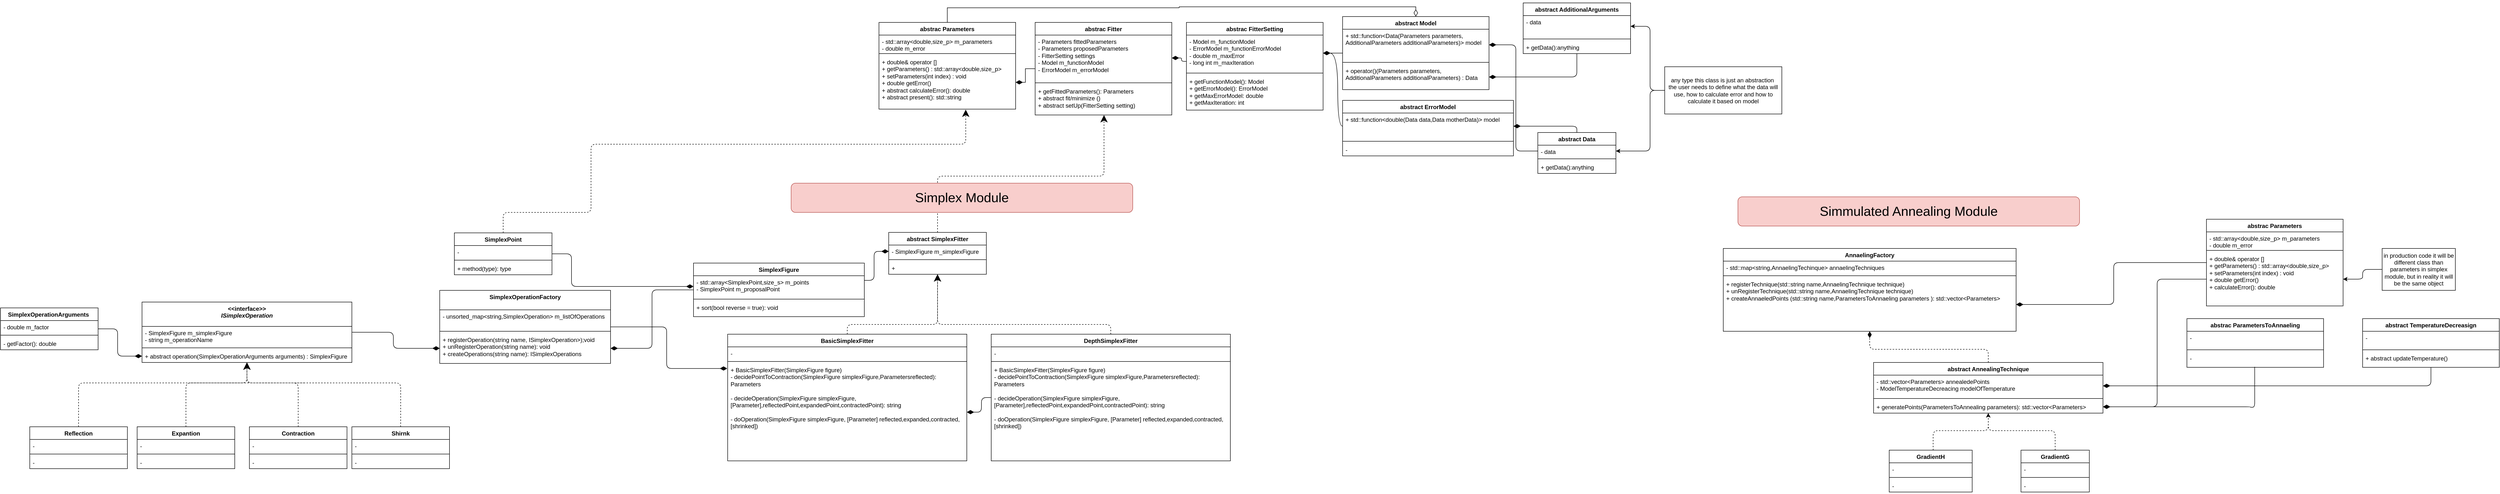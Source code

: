 <mxfile version="21.6.1" type="device" pages="4">
  <diagram name="Fitting module and simulated annealing" id="4ttOccu7J3zMKC5cVIyK">
    <mxGraphModel dx="3175" dy="385" grid="1" gridSize="10" guides="1" tooltips="1" connect="1" arrows="1" fold="1" page="1" pageScale="1" pageWidth="827" pageHeight="1169" math="0" shadow="0">
      <root>
        <mxCell id="0" />
        <mxCell id="1" parent="0" />
        <mxCell id="zNB6hBDcjk5UrMVVQGbG-6" style="edgeStyle=orthogonalEdgeStyle;rounded=0;orthogonalLoop=1;jettySize=auto;html=1;entryX=0.5;entryY=0;entryDx=0;entryDy=0;endArrow=diamondThin;endFill=0;endSize=12;" edge="1" parent="1" source="FgK2PDGZxnkYuvgnImA7-1" target="FgK2PDGZxnkYuvgnImA7-35">
          <mxGeometry relative="1" as="geometry">
            <Array as="points">
              <mxPoint x="160" y="30" />
              <mxPoint x="635" y="30" />
              <mxPoint x="635" y="28" />
              <mxPoint x="1120" y="28" />
            </Array>
          </mxGeometry>
        </mxCell>
        <mxCell id="FgK2PDGZxnkYuvgnImA7-1" value="abstrac Parameters" style="swimlane;fontStyle=1;align=center;verticalAlign=top;childLayout=stackLayout;horizontal=1;startSize=26;horizontalStack=0;resizeParent=1;resizeParentMax=0;resizeLast=0;collapsible=1;marginBottom=0;whiteSpace=wrap;html=1;" parent="1" vertex="1">
          <mxGeometry x="20" y="60" width="280" height="178" as="geometry" />
        </mxCell>
        <mxCell id="FgK2PDGZxnkYuvgnImA7-2" value="- std::array&amp;lt;double,size_p&amp;gt; m_parameters&lt;br&gt;- double m_error" style="text;strokeColor=none;fillColor=none;align=left;verticalAlign=top;spacingLeft=4;spacingRight=4;overflow=hidden;rotatable=0;points=[[0,0.5],[1,0.5]];portConstraint=eastwest;whiteSpace=wrap;html=1;" parent="FgK2PDGZxnkYuvgnImA7-1" vertex="1">
          <mxGeometry y="26" width="280" height="34" as="geometry" />
        </mxCell>
        <mxCell id="FgK2PDGZxnkYuvgnImA7-3" value="" style="line;strokeWidth=1;fillColor=none;align=left;verticalAlign=middle;spacingTop=-1;spacingLeft=3;spacingRight=3;rotatable=0;labelPosition=right;points=[];portConstraint=eastwest;strokeColor=inherit;" parent="FgK2PDGZxnkYuvgnImA7-1" vertex="1">
          <mxGeometry y="60" width="280" height="8" as="geometry" />
        </mxCell>
        <mxCell id="FgK2PDGZxnkYuvgnImA7-4" value="+ double&amp;amp; operator []&amp;nbsp;&lt;br&gt;+ getParameters() : std::array&amp;lt;double,size_p&amp;gt;&lt;br&gt;+ setParameters(int index) : void&lt;br&gt;+ double getError()&lt;br&gt;+ abstract calculateError(): double&lt;br&gt;+ abstract present(): std::string" style="text;strokeColor=none;fillColor=none;align=left;verticalAlign=top;spacingLeft=4;spacingRight=4;overflow=hidden;rotatable=0;points=[[0,0.5],[1,0.5]];portConstraint=eastwest;whiteSpace=wrap;html=1;" parent="FgK2PDGZxnkYuvgnImA7-1" vertex="1">
          <mxGeometry y="68" width="280" height="110" as="geometry" />
        </mxCell>
        <mxCell id="FgK2PDGZxnkYuvgnImA7-18" style="edgeStyle=orthogonalEdgeStyle;rounded=1;orthogonalLoop=1;jettySize=auto;html=1;entryX=0.504;entryY=1.004;entryDx=0;entryDy=0;entryPerimeter=0;endSize=12;dashed=1;" parent="1" source="FgK2PDGZxnkYuvgnImA7-5" target="FgK2PDGZxnkYuvgnImA7-13" edge="1">
          <mxGeometry relative="1" as="geometry" />
        </mxCell>
        <mxCell id="FgK2PDGZxnkYuvgnImA7-5" value="abstract SimplexFitter" style="swimlane;fontStyle=1;align=center;verticalAlign=top;childLayout=stackLayout;horizontal=1;startSize=26;horizontalStack=0;resizeParent=1;resizeParentMax=0;resizeLast=0;collapsible=1;marginBottom=0;whiteSpace=wrap;html=1;" parent="1" vertex="1">
          <mxGeometry x="40" y="491" width="200" height="86" as="geometry" />
        </mxCell>
        <mxCell id="FgK2PDGZxnkYuvgnImA7-6" value="- SimplexFigure m_simplexFigure" style="text;strokeColor=none;fillColor=none;align=left;verticalAlign=top;spacingLeft=4;spacingRight=4;overflow=hidden;rotatable=0;points=[[0,0.5],[1,0.5]];portConstraint=eastwest;whiteSpace=wrap;html=1;" parent="FgK2PDGZxnkYuvgnImA7-5" vertex="1">
          <mxGeometry y="26" width="200" height="26" as="geometry" />
        </mxCell>
        <mxCell id="FgK2PDGZxnkYuvgnImA7-7" value="" style="line;strokeWidth=1;fillColor=none;align=left;verticalAlign=middle;spacingTop=-1;spacingLeft=3;spacingRight=3;rotatable=0;labelPosition=right;points=[];portConstraint=eastwest;strokeColor=inherit;" parent="FgK2PDGZxnkYuvgnImA7-5" vertex="1">
          <mxGeometry y="52" width="200" height="8" as="geometry" />
        </mxCell>
        <mxCell id="FgK2PDGZxnkYuvgnImA7-8" value="+&amp;nbsp;" style="text;strokeColor=none;fillColor=none;align=left;verticalAlign=top;spacingLeft=4;spacingRight=4;overflow=hidden;rotatable=0;points=[[0,0.5],[1,0.5]];portConstraint=eastwest;whiteSpace=wrap;html=1;" parent="FgK2PDGZxnkYuvgnImA7-5" vertex="1">
          <mxGeometry y="60" width="200" height="26" as="geometry" />
        </mxCell>
        <mxCell id="FgK2PDGZxnkYuvgnImA7-9" value="&lt;font style=&quot;font-size: 27px;&quot;&gt;Simplex Module&lt;/font&gt;" style="rounded=1;whiteSpace=wrap;html=1;fillColor=#f8cecc;strokeColor=#b85450;" parent="1" vertex="1">
          <mxGeometry x="-160" y="390" width="700" height="60" as="geometry" />
        </mxCell>
        <mxCell id="zNB6hBDcjk5UrMVVQGbG-7" value="" style="edgeStyle=orthogonalEdgeStyle;rounded=0;orthogonalLoop=1;jettySize=auto;html=1;endArrow=diamondThin;endFill=1;endSize=12;" edge="1" parent="1" source="FgK2PDGZxnkYuvgnImA7-10" target="FgK2PDGZxnkYuvgnImA7-4">
          <mxGeometry relative="1" as="geometry" />
        </mxCell>
        <mxCell id="FgK2PDGZxnkYuvgnImA7-10" value="abstrac Fitter" style="swimlane;fontStyle=1;align=center;verticalAlign=top;childLayout=stackLayout;horizontal=1;startSize=26;horizontalStack=0;resizeParent=1;resizeParentMax=0;resizeLast=0;collapsible=1;marginBottom=0;whiteSpace=wrap;html=1;" parent="1" vertex="1">
          <mxGeometry x="340" y="60" width="280" height="190" as="geometry" />
        </mxCell>
        <mxCell id="FgK2PDGZxnkYuvgnImA7-11" value="- Parameters fittedParameters&lt;br&gt;- Parameters proposedParameters&lt;br&gt;- FitterSetting settings&lt;br&gt;- Model m_functionModel&lt;br&gt;- ErrorModel m_errorModel" style="text;strokeColor=none;fillColor=none;align=left;verticalAlign=top;spacingLeft=4;spacingRight=4;overflow=hidden;rotatable=0;points=[[0,0.5],[1,0.5]];portConstraint=eastwest;whiteSpace=wrap;html=1;" parent="FgK2PDGZxnkYuvgnImA7-10" vertex="1">
          <mxGeometry y="26" width="280" height="94" as="geometry" />
        </mxCell>
        <mxCell id="FgK2PDGZxnkYuvgnImA7-12" value="" style="line;strokeWidth=1;fillColor=none;align=left;verticalAlign=middle;spacingTop=-1;spacingLeft=3;spacingRight=3;rotatable=0;labelPosition=right;points=[];portConstraint=eastwest;strokeColor=inherit;" parent="FgK2PDGZxnkYuvgnImA7-10" vertex="1">
          <mxGeometry y="120" width="280" height="8" as="geometry" />
        </mxCell>
        <mxCell id="FgK2PDGZxnkYuvgnImA7-13" value="+ getFittedParameters(): Parameters&lt;br&gt;+ abstract fit/minimize ()&amp;nbsp;&lt;br&gt;+ abstract setUp(FitterSetting setting)&amp;nbsp;" style="text;strokeColor=none;fillColor=none;align=left;verticalAlign=top;spacingLeft=4;spacingRight=4;overflow=hidden;rotatable=0;points=[[0,0.5],[1,0.5]];portConstraint=eastwest;whiteSpace=wrap;html=1;" parent="FgK2PDGZxnkYuvgnImA7-10" vertex="1">
          <mxGeometry y="128" width="280" height="62" as="geometry" />
        </mxCell>
        <mxCell id="FgK2PDGZxnkYuvgnImA7-86" value="" style="edgeStyle=orthogonalEdgeStyle;rounded=1;orthogonalLoop=1;jettySize=auto;html=1;endArrow=diamondThin;endFill=1;endSize=12;entryX=1;entryY=0.5;entryDx=0;entryDy=0;" parent="1" source="FgK2PDGZxnkYuvgnImA7-14" target="FgK2PDGZxnkYuvgnImA7-11" edge="1">
          <mxGeometry relative="1" as="geometry">
            <Array as="points">
              <mxPoint x="640" y="140" />
              <mxPoint x="640" y="133" />
            </Array>
          </mxGeometry>
        </mxCell>
        <mxCell id="FgK2PDGZxnkYuvgnImA7-14" value="abstrac FitterSetting" style="swimlane;fontStyle=1;align=center;verticalAlign=top;childLayout=stackLayout;horizontal=1;startSize=26;horizontalStack=0;resizeParent=1;resizeParentMax=0;resizeLast=0;collapsible=1;marginBottom=0;whiteSpace=wrap;html=1;" parent="1" vertex="1">
          <mxGeometry x="650" y="60" width="280" height="180" as="geometry" />
        </mxCell>
        <mxCell id="FgK2PDGZxnkYuvgnImA7-15" value="- Model m_functionModel&lt;br&gt;- ErrorModel m_functionErrorModel&lt;br&gt;- double m_maxError&lt;br&gt;- long int m_maxIteration" style="text;strokeColor=none;fillColor=none;align=left;verticalAlign=top;spacingLeft=4;spacingRight=4;overflow=hidden;rotatable=0;points=[[0,0.5],[1,0.5]];portConstraint=eastwest;whiteSpace=wrap;html=1;" parent="FgK2PDGZxnkYuvgnImA7-14" vertex="1">
          <mxGeometry y="26" width="280" height="74" as="geometry" />
        </mxCell>
        <mxCell id="FgK2PDGZxnkYuvgnImA7-16" value="" style="line;strokeWidth=1;fillColor=none;align=left;verticalAlign=middle;spacingTop=-1;spacingLeft=3;spacingRight=3;rotatable=0;labelPosition=right;points=[];portConstraint=eastwest;strokeColor=inherit;" parent="FgK2PDGZxnkYuvgnImA7-14" vertex="1">
          <mxGeometry y="100" width="280" height="8" as="geometry" />
        </mxCell>
        <mxCell id="FgK2PDGZxnkYuvgnImA7-17" value="+ getFunctionModel(): Model&lt;br&gt;+ getErrorModel(): ErrorModel&lt;br&gt;+ getMaxErrorModel: double&lt;br&gt;+ getMaxIteration: int" style="text;strokeColor=none;fillColor=none;align=left;verticalAlign=top;spacingLeft=4;spacingRight=4;overflow=hidden;rotatable=0;points=[[0,0.5],[1,0.5]];portConstraint=eastwest;whiteSpace=wrap;html=1;" parent="FgK2PDGZxnkYuvgnImA7-14" vertex="1">
          <mxGeometry y="108" width="280" height="72" as="geometry" />
        </mxCell>
        <mxCell id="tdVDeQC6YtVaGwf4Gekd-1" style="edgeStyle=orthogonalEdgeStyle;rounded=1;orthogonalLoop=1;jettySize=auto;html=1;entryX=1;entryY=0.5;entryDx=0;entryDy=0;endArrow=diamondThin;endFill=1;endSize=12;" edge="1" parent="1" source="FgK2PDGZxnkYuvgnImA7-23" target="zNB6hBDcjk5UrMVVQGbG-29">
          <mxGeometry relative="1" as="geometry">
            <Array as="points">
              <mxPoint x="-445" y="609" />
              <mxPoint x="-445" y="729" />
            </Array>
          </mxGeometry>
        </mxCell>
        <mxCell id="FgK2PDGZxnkYuvgnImA7-23" value="SimplexFigure" style="swimlane;fontStyle=1;align=center;verticalAlign=top;childLayout=stackLayout;horizontal=1;startSize=26;horizontalStack=0;resizeParent=1;resizeParentMax=0;resizeLast=0;collapsible=1;marginBottom=0;whiteSpace=wrap;html=1;" parent="1" vertex="1">
          <mxGeometry x="-360" y="554" width="350" height="110" as="geometry" />
        </mxCell>
        <mxCell id="FgK2PDGZxnkYuvgnImA7-24" value="- std::array&amp;lt;SimplexPoint,size_s&amp;gt; m_points&lt;br&gt;- SimplexPoint m_proposalPoint" style="text;strokeColor=none;fillColor=none;align=left;verticalAlign=top;spacingLeft=4;spacingRight=4;overflow=hidden;rotatable=0;points=[[0,0.5],[1,0.5]];portConstraint=eastwest;whiteSpace=wrap;html=1;" parent="FgK2PDGZxnkYuvgnImA7-23" vertex="1">
          <mxGeometry y="26" width="350" height="44" as="geometry" />
        </mxCell>
        <mxCell id="FgK2PDGZxnkYuvgnImA7-25" value="" style="line;strokeWidth=1;fillColor=none;align=left;verticalAlign=middle;spacingTop=-1;spacingLeft=3;spacingRight=3;rotatable=0;labelPosition=right;points=[];portConstraint=eastwest;strokeColor=inherit;" parent="FgK2PDGZxnkYuvgnImA7-23" vertex="1">
          <mxGeometry y="70" width="350" height="8" as="geometry" />
        </mxCell>
        <mxCell id="FgK2PDGZxnkYuvgnImA7-26" value="+ sort(bool reverse = true): void" style="text;strokeColor=none;fillColor=none;align=left;verticalAlign=top;spacingLeft=4;spacingRight=4;overflow=hidden;rotatable=0;points=[[0,0.5],[1,0.5]];portConstraint=eastwest;whiteSpace=wrap;html=1;" parent="FgK2PDGZxnkYuvgnImA7-23" vertex="1">
          <mxGeometry y="78" width="350" height="32" as="geometry" />
        </mxCell>
        <mxCell id="FgK2PDGZxnkYuvgnImA7-32" value="" style="edgeStyle=orthogonalEdgeStyle;rounded=1;orthogonalLoop=1;jettySize=auto;html=1;entryX=0;entryY=0.5;entryDx=0;entryDy=0;endArrow=diamondThin;endFill=1;endSize=12;" parent="1" source="FgK2PDGZxnkYuvgnImA7-27" target="FgK2PDGZxnkYuvgnImA7-24" edge="1">
          <mxGeometry relative="1" as="geometry">
            <Array as="points">
              <mxPoint x="-610" y="535" />
              <mxPoint x="-610" y="602" />
            </Array>
          </mxGeometry>
        </mxCell>
        <mxCell id="FgK2PDGZxnkYuvgnImA7-33" style="edgeStyle=orthogonalEdgeStyle;rounded=1;orthogonalLoop=1;jettySize=auto;html=1;entryX=0.635;entryY=1.009;entryDx=0;entryDy=0;entryPerimeter=0;strokeWidth=1;endSize=12;exitX=0.5;exitY=0;exitDx=0;exitDy=0;dashed=1;" parent="1" source="FgK2PDGZxnkYuvgnImA7-27" target="FgK2PDGZxnkYuvgnImA7-4" edge="1">
          <mxGeometry relative="1" as="geometry">
            <mxPoint x="-530" y="493.44" as="sourcePoint" />
            <mxPoint x="79.72" y="180.0" as="targetPoint" />
            <Array as="points">
              <mxPoint x="-750" y="450" />
              <mxPoint x="-570" y="450" />
              <mxPoint x="-570" y="310" />
              <mxPoint x="198" y="310" />
            </Array>
          </mxGeometry>
        </mxCell>
        <mxCell id="FgK2PDGZxnkYuvgnImA7-27" value="SimplexPoint" style="swimlane;fontStyle=1;align=center;verticalAlign=top;childLayout=stackLayout;horizontal=1;startSize=26;horizontalStack=0;resizeParent=1;resizeParentMax=0;resizeLast=0;collapsible=1;marginBottom=0;whiteSpace=wrap;html=1;" parent="1" vertex="1">
          <mxGeometry x="-850" y="492" width="200" height="86" as="geometry" />
        </mxCell>
        <mxCell id="FgK2PDGZxnkYuvgnImA7-28" value="-" style="text;strokeColor=none;fillColor=none;align=left;verticalAlign=top;spacingLeft=4;spacingRight=4;overflow=hidden;rotatable=0;points=[[0,0.5],[1,0.5]];portConstraint=eastwest;whiteSpace=wrap;html=1;" parent="FgK2PDGZxnkYuvgnImA7-27" vertex="1">
          <mxGeometry y="26" width="200" height="26" as="geometry" />
        </mxCell>
        <mxCell id="FgK2PDGZxnkYuvgnImA7-29" value="" style="line;strokeWidth=1;fillColor=none;align=left;verticalAlign=middle;spacingTop=-1;spacingLeft=3;spacingRight=3;rotatable=0;labelPosition=right;points=[];portConstraint=eastwest;strokeColor=inherit;" parent="FgK2PDGZxnkYuvgnImA7-27" vertex="1">
          <mxGeometry y="52" width="200" height="8" as="geometry" />
        </mxCell>
        <mxCell id="FgK2PDGZxnkYuvgnImA7-30" value="+ method(type): type" style="text;strokeColor=none;fillColor=none;align=left;verticalAlign=top;spacingLeft=4;spacingRight=4;overflow=hidden;rotatable=0;points=[[0,0.5],[1,0.5]];portConstraint=eastwest;whiteSpace=wrap;html=1;" parent="FgK2PDGZxnkYuvgnImA7-27" vertex="1">
          <mxGeometry y="60" width="200" height="26" as="geometry" />
        </mxCell>
        <mxCell id="FgK2PDGZxnkYuvgnImA7-31" value="" style="edgeStyle=orthogonalEdgeStyle;rounded=1;orthogonalLoop=1;jettySize=auto;html=1;endSize=12;endArrow=diamondThin;endFill=1;entryX=0;entryY=0.5;entryDx=0;entryDy=0;exitX=1;exitY=0.216;exitDx=0;exitDy=0;exitPerimeter=0;" parent="1" source="FgK2PDGZxnkYuvgnImA7-24" target="FgK2PDGZxnkYuvgnImA7-6" edge="1">
          <mxGeometry relative="1" as="geometry">
            <Array as="points">
              <mxPoint x="10" y="590" />
              <mxPoint x="10" y="530" />
            </Array>
          </mxGeometry>
        </mxCell>
        <mxCell id="FgK2PDGZxnkYuvgnImA7-49" value="" style="edgeStyle=orthogonalEdgeStyle;orthogonalLoop=1;jettySize=auto;html=1;endSize=12;endArrow=diamondThin;endFill=1;curved=1;" parent="1" source="FgK2PDGZxnkYuvgnImA7-35" target="FgK2PDGZxnkYuvgnImA7-15" edge="1">
          <mxGeometry relative="1" as="geometry" />
        </mxCell>
        <mxCell id="FgK2PDGZxnkYuvgnImA7-35" value="abstract Model" style="swimlane;fontStyle=1;align=center;verticalAlign=top;childLayout=stackLayout;horizontal=1;startSize=26;horizontalStack=0;resizeParent=1;resizeParentMax=0;resizeLast=0;collapsible=1;marginBottom=0;whiteSpace=wrap;html=1;" parent="1" vertex="1">
          <mxGeometry x="970" y="48" width="300" height="150" as="geometry" />
        </mxCell>
        <mxCell id="FgK2PDGZxnkYuvgnImA7-36" value="+ std::function&amp;lt;Data(Parameters parameters,&lt;br&gt;AdditionalParameters additionalParameters)&amp;gt; model" style="text;strokeColor=none;fillColor=none;align=left;verticalAlign=top;spacingLeft=4;spacingRight=4;overflow=hidden;rotatable=0;points=[[0,0.5],[1,0.5]];portConstraint=eastwest;whiteSpace=wrap;html=1;" parent="FgK2PDGZxnkYuvgnImA7-35" vertex="1">
          <mxGeometry y="26" width="300" height="64" as="geometry" />
        </mxCell>
        <mxCell id="FgK2PDGZxnkYuvgnImA7-37" value="" style="line;strokeWidth=1;fillColor=none;align=left;verticalAlign=middle;spacingTop=-1;spacingLeft=3;spacingRight=3;rotatable=0;labelPosition=right;points=[];portConstraint=eastwest;strokeColor=inherit;" parent="FgK2PDGZxnkYuvgnImA7-35" vertex="1">
          <mxGeometry y="90" width="300" height="8" as="geometry" />
        </mxCell>
        <mxCell id="FgK2PDGZxnkYuvgnImA7-38" value="+ operator()(Parameters parameters, AdditionalParameters additionalParameters) : Data" style="text;strokeColor=none;fillColor=none;align=left;verticalAlign=top;spacingLeft=4;spacingRight=4;overflow=hidden;rotatable=0;points=[[0,0.5],[1,0.5]];portConstraint=eastwest;whiteSpace=wrap;html=1;" parent="FgK2PDGZxnkYuvgnImA7-35" vertex="1">
          <mxGeometry y="98" width="300" height="52" as="geometry" />
        </mxCell>
        <mxCell id="FgK2PDGZxnkYuvgnImA7-50" value="" style="edgeStyle=orthogonalEdgeStyle;orthogonalLoop=1;jettySize=auto;html=1;entryX=1;entryY=0.5;entryDx=0;entryDy=0;endArrow=diamondThin;endFill=1;endSize=12;curved=1;exitX=0;exitY=0.5;exitDx=0;exitDy=0;" parent="1" source="FgK2PDGZxnkYuvgnImA7-41" target="FgK2PDGZxnkYuvgnImA7-15" edge="1">
          <mxGeometry relative="1" as="geometry">
            <Array as="points">
              <mxPoint x="960" y="273" />
              <mxPoint x="960" y="123" />
            </Array>
          </mxGeometry>
        </mxCell>
        <mxCell id="FgK2PDGZxnkYuvgnImA7-40" value="abstract ErrorModel" style="swimlane;fontStyle=1;align=center;verticalAlign=top;childLayout=stackLayout;horizontal=1;startSize=26;horizontalStack=0;resizeParent=1;resizeParentMax=0;resizeLast=0;collapsible=1;marginBottom=0;whiteSpace=wrap;html=1;" parent="1" vertex="1">
          <mxGeometry x="970" y="220" width="350" height="114" as="geometry" />
        </mxCell>
        <mxCell id="FgK2PDGZxnkYuvgnImA7-41" value="+ std::function&amp;lt;double(Data data,Data motherData)&amp;gt; model" style="text;strokeColor=none;fillColor=none;align=left;verticalAlign=top;spacingLeft=4;spacingRight=4;overflow=hidden;rotatable=0;points=[[0,0.5],[1,0.5]];portConstraint=eastwest;whiteSpace=wrap;html=1;" parent="FgK2PDGZxnkYuvgnImA7-40" vertex="1">
          <mxGeometry y="26" width="350" height="54" as="geometry" />
        </mxCell>
        <mxCell id="FgK2PDGZxnkYuvgnImA7-42" value="" style="line;strokeWidth=1;fillColor=none;align=left;verticalAlign=middle;spacingTop=-1;spacingLeft=3;spacingRight=3;rotatable=0;labelPosition=right;points=[];portConstraint=eastwest;strokeColor=inherit;" parent="FgK2PDGZxnkYuvgnImA7-40" vertex="1">
          <mxGeometry y="80" width="350" height="8" as="geometry" />
        </mxCell>
        <mxCell id="FgK2PDGZxnkYuvgnImA7-43" value="-" style="text;strokeColor=none;fillColor=none;align=left;verticalAlign=top;spacingLeft=4;spacingRight=4;overflow=hidden;rotatable=0;points=[[0,0.5],[1,0.5]];portConstraint=eastwest;whiteSpace=wrap;html=1;" parent="FgK2PDGZxnkYuvgnImA7-40" vertex="1">
          <mxGeometry y="88" width="350" height="26" as="geometry" />
        </mxCell>
        <mxCell id="FgK2PDGZxnkYuvgnImA7-48" value="" style="edgeStyle=orthogonalEdgeStyle;rounded=1;orthogonalLoop=1;jettySize=auto;html=1;endSize=12;dashed=1;exitX=0.5;exitY=0;exitDx=0;exitDy=0;entryX=0.5;entryY=1;entryDx=0;entryDy=0;" parent="1" source="FgK2PDGZxnkYuvgnImA7-44" target="FgK2PDGZxnkYuvgnImA7-5" edge="1">
          <mxGeometry relative="1" as="geometry">
            <Array as="points">
              <mxPoint x="-45" y="680" />
              <mxPoint x="140" y="680" />
            </Array>
          </mxGeometry>
        </mxCell>
        <mxCell id="FgK2PDGZxnkYuvgnImA7-44" value="BasicSimplexFitter" style="swimlane;fontStyle=1;align=center;verticalAlign=top;childLayout=stackLayout;horizontal=1;startSize=26;horizontalStack=0;resizeParent=1;resizeParentMax=0;resizeLast=0;collapsible=1;marginBottom=0;whiteSpace=wrap;html=1;" parent="1" vertex="1">
          <mxGeometry x="-290" y="700" width="490" height="260" as="geometry" />
        </mxCell>
        <mxCell id="FgK2PDGZxnkYuvgnImA7-45" value="-&amp;nbsp;" style="text;strokeColor=none;fillColor=none;align=left;verticalAlign=top;spacingLeft=4;spacingRight=4;overflow=hidden;rotatable=0;points=[[0,0.5],[1,0.5]];portConstraint=eastwest;whiteSpace=wrap;html=1;" parent="FgK2PDGZxnkYuvgnImA7-44" vertex="1">
          <mxGeometry y="26" width="490" height="26" as="geometry" />
        </mxCell>
        <mxCell id="FgK2PDGZxnkYuvgnImA7-46" value="" style="line;strokeWidth=1;fillColor=none;align=left;verticalAlign=middle;spacingTop=-1;spacingLeft=3;spacingRight=3;rotatable=0;labelPosition=right;points=[];portConstraint=eastwest;strokeColor=inherit;" parent="FgK2PDGZxnkYuvgnImA7-44" vertex="1">
          <mxGeometry y="52" width="490" height="8" as="geometry" />
        </mxCell>
        <mxCell id="FgK2PDGZxnkYuvgnImA7-47" value="+ BasicSimplexFitter(SimplexFigure figure)&lt;br&gt;- decidePointToContraction(SimplexFigure simplexFigure,Parametersreflected): Parameters&lt;br&gt;&lt;br&gt;- decideOperation(SimplexFigure simplexFigure,&lt;br&gt;[Parameter],reflectedPoint,expandedPoint,contractedPoint): string&lt;br&gt;&lt;br&gt;- doOperation(SimplexFigure simplexFigure, [Parameter] reflected,expanded,contracted,[shrinked])" style="text;strokeColor=none;fillColor=none;align=left;verticalAlign=top;spacingLeft=4;spacingRight=4;overflow=hidden;rotatable=0;points=[[0,0.5],[1,0.5]];portConstraint=eastwest;whiteSpace=wrap;html=1;" parent="FgK2PDGZxnkYuvgnImA7-44" vertex="1">
          <mxGeometry y="60" width="490" height="200" as="geometry" />
        </mxCell>
        <mxCell id="FgK2PDGZxnkYuvgnImA7-105" style="edgeStyle=orthogonalEdgeStyle;rounded=1;orthogonalLoop=1;jettySize=auto;html=1;endArrow=diamondThin;endFill=1;endSize=12;entryX=1;entryY=0.5;entryDx=0;entryDy=0;" parent="1" source="FgK2PDGZxnkYuvgnImA7-51" target="FgK2PDGZxnkYuvgnImA7-41" edge="1">
          <mxGeometry relative="1" as="geometry">
            <mxPoint x="1310" y="220" as="targetPoint" />
            <Array as="points">
              <mxPoint x="1450" y="273" />
            </Array>
          </mxGeometry>
        </mxCell>
        <mxCell id="FgK2PDGZxnkYuvgnImA7-51" value="abstract Data" style="swimlane;fontStyle=1;align=center;verticalAlign=top;childLayout=stackLayout;horizontal=1;startSize=26;horizontalStack=0;resizeParent=1;resizeParentMax=0;resizeLast=0;collapsible=1;marginBottom=0;whiteSpace=wrap;html=1;" parent="1" vertex="1">
          <mxGeometry x="1370" y="286" width="160" height="84" as="geometry" />
        </mxCell>
        <mxCell id="FgK2PDGZxnkYuvgnImA7-52" value="- data" style="text;strokeColor=none;fillColor=none;align=left;verticalAlign=top;spacingLeft=4;spacingRight=4;overflow=hidden;rotatable=0;points=[[0,0.5],[1,0.5]];portConstraint=eastwest;whiteSpace=wrap;html=1;" parent="FgK2PDGZxnkYuvgnImA7-51" vertex="1">
          <mxGeometry y="26" width="160" height="24" as="geometry" />
        </mxCell>
        <mxCell id="FgK2PDGZxnkYuvgnImA7-53" value="" style="line;strokeWidth=1;fillColor=none;align=left;verticalAlign=middle;spacingTop=-1;spacingLeft=3;spacingRight=3;rotatable=0;labelPosition=right;points=[];portConstraint=eastwest;strokeColor=inherit;" parent="FgK2PDGZxnkYuvgnImA7-51" vertex="1">
          <mxGeometry y="50" width="160" height="8" as="geometry" />
        </mxCell>
        <mxCell id="FgK2PDGZxnkYuvgnImA7-54" value="+ getData():anything" style="text;strokeColor=none;fillColor=none;align=left;verticalAlign=top;spacingLeft=4;spacingRight=4;overflow=hidden;rotatable=0;points=[[0,0.5],[1,0.5]];portConstraint=eastwest;whiteSpace=wrap;html=1;" parent="FgK2PDGZxnkYuvgnImA7-51" vertex="1">
          <mxGeometry y="58" width="160" height="26" as="geometry" />
        </mxCell>
        <mxCell id="FgK2PDGZxnkYuvgnImA7-58" value="" style="edgeStyle=orthogonalEdgeStyle;rounded=1;orthogonalLoop=1;jettySize=auto;html=1;entryX=1;entryY=0.5;entryDx=0;entryDy=0;" parent="1" source="FgK2PDGZxnkYuvgnImA7-57" target="FgK2PDGZxnkYuvgnImA7-52" edge="1">
          <mxGeometry relative="1" as="geometry">
            <mxPoint x="1440" y="300" as="targetPoint" />
            <Array as="points">
              <mxPoint x="1600" y="200" />
              <mxPoint x="1600" y="324" />
            </Array>
          </mxGeometry>
        </mxCell>
        <mxCell id="FgK2PDGZxnkYuvgnImA7-63" style="edgeStyle=orthogonalEdgeStyle;rounded=1;orthogonalLoop=1;jettySize=auto;html=1;entryX=1;entryY=0.5;entryDx=0;entryDy=0;" parent="1" source="FgK2PDGZxnkYuvgnImA7-57" target="FgK2PDGZxnkYuvgnImA7-60" edge="1">
          <mxGeometry relative="1" as="geometry">
            <Array as="points">
              <mxPoint x="1600" y="199" />
              <mxPoint x="1600" y="68" />
            </Array>
          </mxGeometry>
        </mxCell>
        <mxCell id="FgK2PDGZxnkYuvgnImA7-57" value="any type this class is just an abstraction&amp;nbsp;&lt;br&gt;the user needs to define what the data will use, how to calculate error and how to calculate it based on model" style="rounded=0;whiteSpace=wrap;html=1;" parent="1" vertex="1">
          <mxGeometry x="1630" y="151" width="240" height="97" as="geometry" />
        </mxCell>
        <mxCell id="FgK2PDGZxnkYuvgnImA7-104" value="" style="edgeStyle=orthogonalEdgeStyle;rounded=1;orthogonalLoop=1;jettySize=auto;html=1;endArrow=diamondThin;endFill=1;endSize=12;" parent="1" source="FgK2PDGZxnkYuvgnImA7-59" target="FgK2PDGZxnkYuvgnImA7-38" edge="1">
          <mxGeometry relative="1" as="geometry" />
        </mxCell>
        <mxCell id="FgK2PDGZxnkYuvgnImA7-59" value="abstract AdditionalArguments" style="swimlane;fontStyle=1;align=center;verticalAlign=top;childLayout=stackLayout;horizontal=1;startSize=26;horizontalStack=0;resizeParent=1;resizeParentMax=0;resizeLast=0;collapsible=1;marginBottom=0;whiteSpace=wrap;html=1;" parent="1" vertex="1">
          <mxGeometry x="1340" y="20" width="220" height="104" as="geometry" />
        </mxCell>
        <mxCell id="FgK2PDGZxnkYuvgnImA7-60" value="- data" style="text;strokeColor=none;fillColor=none;align=left;verticalAlign=top;spacingLeft=4;spacingRight=4;overflow=hidden;rotatable=0;points=[[0,0.5],[1,0.5]];portConstraint=eastwest;whiteSpace=wrap;html=1;" parent="FgK2PDGZxnkYuvgnImA7-59" vertex="1">
          <mxGeometry y="26" width="220" height="44" as="geometry" />
        </mxCell>
        <mxCell id="FgK2PDGZxnkYuvgnImA7-61" value="" style="line;strokeWidth=1;fillColor=none;align=left;verticalAlign=middle;spacingTop=-1;spacingLeft=3;spacingRight=3;rotatable=0;labelPosition=right;points=[];portConstraint=eastwest;strokeColor=inherit;" parent="FgK2PDGZxnkYuvgnImA7-59" vertex="1">
          <mxGeometry y="70" width="220" height="8" as="geometry" />
        </mxCell>
        <mxCell id="FgK2PDGZxnkYuvgnImA7-62" value="+ getData():anything" style="text;strokeColor=none;fillColor=none;align=left;verticalAlign=top;spacingLeft=4;spacingRight=4;overflow=hidden;rotatable=0;points=[[0,0.5],[1,0.5]];portConstraint=eastwest;whiteSpace=wrap;html=1;" parent="FgK2PDGZxnkYuvgnImA7-59" vertex="1">
          <mxGeometry y="78" width="220" height="26" as="geometry" />
        </mxCell>
        <mxCell id="FgK2PDGZxnkYuvgnImA7-64" value="&lt;font style=&quot;font-size: 27px;&quot;&gt;Simmulated Annealing Module&lt;br&gt;&lt;/font&gt;" style="rounded=1;whiteSpace=wrap;html=1;fillColor=#f8cecc;strokeColor=#b85450;" parent="1" vertex="1">
          <mxGeometry x="1780" y="418" width="700" height="60" as="geometry" />
        </mxCell>
        <mxCell id="FgK2PDGZxnkYuvgnImA7-87" style="edgeStyle=orthogonalEdgeStyle;rounded=1;orthogonalLoop=1;jettySize=auto;html=1;endArrow=diamondThin;endFill=1;endSize=11;dashed=1;" parent="1" source="FgK2PDGZxnkYuvgnImA7-65" target="FgK2PDGZxnkYuvgnImA7-76" edge="1">
          <mxGeometry relative="1" as="geometry" />
        </mxCell>
        <mxCell id="FgK2PDGZxnkYuvgnImA7-65" value="abstract AnnealingTechnique" style="swimlane;fontStyle=1;align=center;verticalAlign=top;childLayout=stackLayout;horizontal=1;startSize=26;horizontalStack=0;resizeParent=1;resizeParentMax=0;resizeLast=0;collapsible=1;marginBottom=0;whiteSpace=wrap;html=1;" parent="1" vertex="1">
          <mxGeometry x="2058" y="758" width="470" height="104" as="geometry" />
        </mxCell>
        <mxCell id="FgK2PDGZxnkYuvgnImA7-66" value="- std::vector&amp;lt;Parameters&amp;gt; annealedePoints&lt;br&gt;- ModelTemperatureDecreacing modelOfTemperature" style="text;strokeColor=none;fillColor=none;align=left;verticalAlign=top;spacingLeft=4;spacingRight=4;overflow=hidden;rotatable=0;points=[[0,0.5],[1,0.5]];portConstraint=eastwest;whiteSpace=wrap;html=1;" parent="FgK2PDGZxnkYuvgnImA7-65" vertex="1">
          <mxGeometry y="26" width="470" height="44" as="geometry" />
        </mxCell>
        <mxCell id="FgK2PDGZxnkYuvgnImA7-67" value="" style="line;strokeWidth=1;fillColor=none;align=left;verticalAlign=middle;spacingTop=-1;spacingLeft=3;spacingRight=3;rotatable=0;labelPosition=right;points=[];portConstraint=eastwest;strokeColor=inherit;" parent="FgK2PDGZxnkYuvgnImA7-65" vertex="1">
          <mxGeometry y="70" width="470" height="8" as="geometry" />
        </mxCell>
        <mxCell id="FgK2PDGZxnkYuvgnImA7-68" value="+ generatePoints(ParametersToAnnealing parameters): std::vector&amp;lt;Parameters&amp;gt;" style="text;strokeColor=none;fillColor=none;align=left;verticalAlign=top;spacingLeft=4;spacingRight=4;overflow=hidden;rotatable=0;points=[[0,0.5],[1,0.5]];portConstraint=eastwest;whiteSpace=wrap;html=1;" parent="FgK2PDGZxnkYuvgnImA7-65" vertex="1">
          <mxGeometry y="78" width="470" height="26" as="geometry" />
        </mxCell>
        <mxCell id="FgK2PDGZxnkYuvgnImA7-80" style="edgeStyle=orthogonalEdgeStyle;rounded=1;orthogonalLoop=1;jettySize=auto;html=1;entryX=1;entryY=0.5;entryDx=0;entryDy=0;endArrow=diamondThin;endFill=1;endSize=12;" parent="1" source="FgK2PDGZxnkYuvgnImA7-69" target="FgK2PDGZxnkYuvgnImA7-79" edge="1">
          <mxGeometry relative="1" as="geometry" />
        </mxCell>
        <mxCell id="FgK2PDGZxnkYuvgnImA7-69" value="abstrac Parameters" style="swimlane;fontStyle=1;align=center;verticalAlign=top;childLayout=stackLayout;horizontal=1;startSize=26;horizontalStack=0;resizeParent=1;resizeParentMax=0;resizeLast=0;collapsible=1;marginBottom=0;whiteSpace=wrap;html=1;" parent="1" vertex="1">
          <mxGeometry x="2740" y="464" width="280" height="178" as="geometry" />
        </mxCell>
        <mxCell id="FgK2PDGZxnkYuvgnImA7-70" value="- std::array&amp;lt;double,size_p&amp;gt; m_parameters&lt;br&gt;- double m_error" style="text;strokeColor=none;fillColor=none;align=left;verticalAlign=top;spacingLeft=4;spacingRight=4;overflow=hidden;rotatable=0;points=[[0,0.5],[1,0.5]];portConstraint=eastwest;whiteSpace=wrap;html=1;" parent="FgK2PDGZxnkYuvgnImA7-69" vertex="1">
          <mxGeometry y="26" width="280" height="34" as="geometry" />
        </mxCell>
        <mxCell id="FgK2PDGZxnkYuvgnImA7-71" value="" style="line;strokeWidth=1;fillColor=none;align=left;verticalAlign=middle;spacingTop=-1;spacingLeft=3;spacingRight=3;rotatable=0;labelPosition=right;points=[];portConstraint=eastwest;strokeColor=inherit;" parent="FgK2PDGZxnkYuvgnImA7-69" vertex="1">
          <mxGeometry y="60" width="280" height="8" as="geometry" />
        </mxCell>
        <mxCell id="FgK2PDGZxnkYuvgnImA7-72" value="+ double&amp;amp; operator []&amp;nbsp;&lt;br&gt;+ getParameters() : std::array&amp;lt;double,size_p&amp;gt;&lt;br&gt;+ setParameters(int index) : void&lt;br&gt;+ double getError()&lt;br&gt;+ calculateError(): double" style="text;strokeColor=none;fillColor=none;align=left;verticalAlign=top;spacingLeft=4;spacingRight=4;overflow=hidden;rotatable=0;points=[[0,0.5],[1,0.5]];portConstraint=eastwest;whiteSpace=wrap;html=1;" parent="FgK2PDGZxnkYuvgnImA7-69" vertex="1">
          <mxGeometry y="68" width="280" height="110" as="geometry" />
        </mxCell>
        <mxCell id="FgK2PDGZxnkYuvgnImA7-73" value="" style="edgeStyle=orthogonalEdgeStyle;rounded=1;orthogonalLoop=1;jettySize=auto;html=1;endSize=12;endArrow=diamondThin;endFill=1;" parent="1" source="FgK2PDGZxnkYuvgnImA7-72" target="FgK2PDGZxnkYuvgnImA7-68" edge="1">
          <mxGeometry relative="1" as="geometry" />
        </mxCell>
        <mxCell id="FgK2PDGZxnkYuvgnImA7-75" value="" style="edgeStyle=orthogonalEdgeStyle;rounded=1;orthogonalLoop=1;jettySize=auto;html=1;" parent="1" source="FgK2PDGZxnkYuvgnImA7-74" target="FgK2PDGZxnkYuvgnImA7-72" edge="1">
          <mxGeometry relative="1" as="geometry" />
        </mxCell>
        <mxCell id="FgK2PDGZxnkYuvgnImA7-74" value="in production code it will be different class than parameters in simplex module, but in reality it will be the same object" style="rounded=0;whiteSpace=wrap;html=1;" parent="1" vertex="1">
          <mxGeometry x="3100" y="524" width="150" height="86" as="geometry" />
        </mxCell>
        <mxCell id="FgK2PDGZxnkYuvgnImA7-76" value="AnnaelingFactory" style="swimlane;fontStyle=1;align=center;verticalAlign=top;childLayout=stackLayout;horizontal=1;startSize=26;horizontalStack=0;resizeParent=1;resizeParentMax=0;resizeLast=0;collapsible=1;marginBottom=0;whiteSpace=wrap;html=1;" parent="1" vertex="1">
          <mxGeometry x="1750" y="524" width="600" height="170" as="geometry" />
        </mxCell>
        <mxCell id="FgK2PDGZxnkYuvgnImA7-77" value="- std::map&amp;lt;string,AnnaelingTechinque&amp;gt; annaelingTechniques" style="text;strokeColor=none;fillColor=none;align=left;verticalAlign=top;spacingLeft=4;spacingRight=4;overflow=hidden;rotatable=0;points=[[0,0.5],[1,0.5]];portConstraint=eastwest;whiteSpace=wrap;html=1;" parent="FgK2PDGZxnkYuvgnImA7-76" vertex="1">
          <mxGeometry y="26" width="600" height="26" as="geometry" />
        </mxCell>
        <mxCell id="FgK2PDGZxnkYuvgnImA7-78" value="" style="line;strokeWidth=1;fillColor=none;align=left;verticalAlign=middle;spacingTop=-1;spacingLeft=3;spacingRight=3;rotatable=0;labelPosition=right;points=[];portConstraint=eastwest;strokeColor=inherit;" parent="FgK2PDGZxnkYuvgnImA7-76" vertex="1">
          <mxGeometry y="52" width="600" height="8" as="geometry" />
        </mxCell>
        <mxCell id="FgK2PDGZxnkYuvgnImA7-79" value="+ registerTechnique(std::string name,AnnaelingTechnique technique)&lt;br&gt;+ unRegisterTechnique(std::string name,AnnaelingTechnique technique)&lt;br&gt;+ createAnnaeledPoints (std::string name,ParametersToAnnaeling parameters ): std::vector&amp;lt;Parameters&amp;gt;&amp;nbsp;&lt;br style=&quot;border-color: var(--border-color);&quot;&gt;&amp;nbsp;" style="text;strokeColor=none;fillColor=none;align=left;verticalAlign=top;spacingLeft=4;spacingRight=4;overflow=hidden;rotatable=0;points=[[0,0.5],[1,0.5]];portConstraint=eastwest;whiteSpace=wrap;html=1;" parent="FgK2PDGZxnkYuvgnImA7-76" vertex="1">
          <mxGeometry y="60" width="600" height="110" as="geometry" />
        </mxCell>
        <mxCell id="FgK2PDGZxnkYuvgnImA7-85" style="edgeStyle=orthogonalEdgeStyle;rounded=1;orthogonalLoop=1;jettySize=auto;html=1;entryX=1;entryY=0.5;entryDx=0;entryDy=0;endArrow=diamondThin;endFill=1;endSize=12;exitX=0.496;exitY=0.969;exitDx=0;exitDy=0;exitPerimeter=0;" parent="1" source="FgK2PDGZxnkYuvgnImA7-84" target="FgK2PDGZxnkYuvgnImA7-68" edge="1">
          <mxGeometry relative="1" as="geometry">
            <Array as="points">
              <mxPoint x="2839" y="850" />
              <mxPoint x="2830" y="850" />
            </Array>
          </mxGeometry>
        </mxCell>
        <mxCell id="FgK2PDGZxnkYuvgnImA7-81" value="abstrac ParametersToAnnaeling" style="swimlane;fontStyle=1;align=center;verticalAlign=top;childLayout=stackLayout;horizontal=1;startSize=26;horizontalStack=0;resizeParent=1;resizeParentMax=0;resizeLast=0;collapsible=1;marginBottom=0;whiteSpace=wrap;html=1;" parent="1" vertex="1">
          <mxGeometry x="2700" y="668" width="280" height="100" as="geometry" />
        </mxCell>
        <mxCell id="FgK2PDGZxnkYuvgnImA7-82" value="-&amp;nbsp;" style="text;strokeColor=none;fillColor=none;align=left;verticalAlign=top;spacingLeft=4;spacingRight=4;overflow=hidden;rotatable=0;points=[[0,0.5],[1,0.5]];portConstraint=eastwest;whiteSpace=wrap;html=1;" parent="FgK2PDGZxnkYuvgnImA7-81" vertex="1">
          <mxGeometry y="26" width="280" height="34" as="geometry" />
        </mxCell>
        <mxCell id="FgK2PDGZxnkYuvgnImA7-83" value="" style="line;strokeWidth=1;fillColor=none;align=left;verticalAlign=middle;spacingTop=-1;spacingLeft=3;spacingRight=3;rotatable=0;labelPosition=right;points=[];portConstraint=eastwest;strokeColor=inherit;" parent="FgK2PDGZxnkYuvgnImA7-81" vertex="1">
          <mxGeometry y="60" width="280" height="8" as="geometry" />
        </mxCell>
        <mxCell id="FgK2PDGZxnkYuvgnImA7-84" value="-" style="text;strokeColor=none;fillColor=none;align=left;verticalAlign=top;spacingLeft=4;spacingRight=4;overflow=hidden;rotatable=0;points=[[0,0.5],[1,0.5]];portConstraint=eastwest;whiteSpace=wrap;html=1;" parent="FgK2PDGZxnkYuvgnImA7-81" vertex="1">
          <mxGeometry y="68" width="280" height="32" as="geometry" />
        </mxCell>
        <mxCell id="FgK2PDGZxnkYuvgnImA7-92" style="edgeStyle=orthogonalEdgeStyle;rounded=1;orthogonalLoop=1;jettySize=auto;html=1;dashed=1;" parent="1" source="FgK2PDGZxnkYuvgnImA7-88" target="FgK2PDGZxnkYuvgnImA7-65" edge="1">
          <mxGeometry relative="1" as="geometry">
            <mxPoint x="2300" y="888" as="targetPoint" />
            <Array as="points">
              <mxPoint x="2180" y="898" />
              <mxPoint x="2293" y="898" />
            </Array>
          </mxGeometry>
        </mxCell>
        <mxCell id="FgK2PDGZxnkYuvgnImA7-88" value="GradientH" style="swimlane;fontStyle=1;align=center;verticalAlign=top;childLayout=stackLayout;horizontal=1;startSize=26;horizontalStack=0;resizeParent=1;resizeParentMax=0;resizeLast=0;collapsible=1;marginBottom=0;whiteSpace=wrap;html=1;" parent="1" vertex="1">
          <mxGeometry x="2090" y="938" width="170" height="86" as="geometry" />
        </mxCell>
        <mxCell id="FgK2PDGZxnkYuvgnImA7-89" value="-" style="text;strokeColor=none;fillColor=none;align=left;verticalAlign=top;spacingLeft=4;spacingRight=4;overflow=hidden;rotatable=0;points=[[0,0.5],[1,0.5]];portConstraint=eastwest;whiteSpace=wrap;html=1;" parent="FgK2PDGZxnkYuvgnImA7-88" vertex="1">
          <mxGeometry y="26" width="170" height="26" as="geometry" />
        </mxCell>
        <mxCell id="FgK2PDGZxnkYuvgnImA7-90" value="" style="line;strokeWidth=1;fillColor=none;align=left;verticalAlign=middle;spacingTop=-1;spacingLeft=3;spacingRight=3;rotatable=0;labelPosition=right;points=[];portConstraint=eastwest;strokeColor=inherit;" parent="FgK2PDGZxnkYuvgnImA7-88" vertex="1">
          <mxGeometry y="52" width="170" height="8" as="geometry" />
        </mxCell>
        <mxCell id="FgK2PDGZxnkYuvgnImA7-91" value="-" style="text;strokeColor=none;fillColor=none;align=left;verticalAlign=top;spacingLeft=4;spacingRight=4;overflow=hidden;rotatable=0;points=[[0,0.5],[1,0.5]];portConstraint=eastwest;whiteSpace=wrap;html=1;" parent="FgK2PDGZxnkYuvgnImA7-88" vertex="1">
          <mxGeometry y="60" width="170" height="26" as="geometry" />
        </mxCell>
        <mxCell id="FgK2PDGZxnkYuvgnImA7-97" value="" style="edgeStyle=orthogonalEdgeStyle;rounded=1;orthogonalLoop=1;jettySize=auto;html=1;dashed=1;" parent="1" source="FgK2PDGZxnkYuvgnImA7-93" target="FgK2PDGZxnkYuvgnImA7-68" edge="1">
          <mxGeometry relative="1" as="geometry">
            <Array as="points">
              <mxPoint x="2430" y="898" />
              <mxPoint x="2293" y="898" />
            </Array>
          </mxGeometry>
        </mxCell>
        <mxCell id="FgK2PDGZxnkYuvgnImA7-93" value="GradientG" style="swimlane;fontStyle=1;align=center;verticalAlign=top;childLayout=stackLayout;horizontal=1;startSize=26;horizontalStack=0;resizeParent=1;resizeParentMax=0;resizeLast=0;collapsible=1;marginBottom=0;whiteSpace=wrap;html=1;" parent="1" vertex="1">
          <mxGeometry x="2360" y="938" width="140" height="86" as="geometry" />
        </mxCell>
        <mxCell id="FgK2PDGZxnkYuvgnImA7-94" value="-" style="text;strokeColor=none;fillColor=none;align=left;verticalAlign=top;spacingLeft=4;spacingRight=4;overflow=hidden;rotatable=0;points=[[0,0.5],[1,0.5]];portConstraint=eastwest;whiteSpace=wrap;html=1;" parent="FgK2PDGZxnkYuvgnImA7-93" vertex="1">
          <mxGeometry y="26" width="140" height="26" as="geometry" />
        </mxCell>
        <mxCell id="FgK2PDGZxnkYuvgnImA7-95" value="" style="line;strokeWidth=1;fillColor=none;align=left;verticalAlign=middle;spacingTop=-1;spacingLeft=3;spacingRight=3;rotatable=0;labelPosition=right;points=[];portConstraint=eastwest;strokeColor=inherit;" parent="FgK2PDGZxnkYuvgnImA7-93" vertex="1">
          <mxGeometry y="52" width="140" height="8" as="geometry" />
        </mxCell>
        <mxCell id="FgK2PDGZxnkYuvgnImA7-96" value="-" style="text;strokeColor=none;fillColor=none;align=left;verticalAlign=top;spacingLeft=4;spacingRight=4;overflow=hidden;rotatable=0;points=[[0,0.5],[1,0.5]];portConstraint=eastwest;whiteSpace=wrap;html=1;" parent="FgK2PDGZxnkYuvgnImA7-93" vertex="1">
          <mxGeometry y="60" width="140" height="26" as="geometry" />
        </mxCell>
        <mxCell id="FgK2PDGZxnkYuvgnImA7-102" style="edgeStyle=orthogonalEdgeStyle;rounded=1;orthogonalLoop=1;jettySize=auto;html=1;endSize=12;dashed=1;" parent="1" source="FgK2PDGZxnkYuvgnImA7-98" target="FgK2PDGZxnkYuvgnImA7-8" edge="1">
          <mxGeometry relative="1" as="geometry">
            <Array as="points">
              <mxPoint x="495" y="680" />
              <mxPoint x="140" y="680" />
            </Array>
          </mxGeometry>
        </mxCell>
        <mxCell id="FgK2PDGZxnkYuvgnImA7-107" value="" style="edgeStyle=orthogonalEdgeStyle;rounded=1;orthogonalLoop=1;jettySize=auto;html=1;endSize=12;endArrow=diamondThin;endFill=1;" parent="1" source="FgK2PDGZxnkYuvgnImA7-98" target="FgK2PDGZxnkYuvgnImA7-47" edge="1">
          <mxGeometry relative="1" as="geometry" />
        </mxCell>
        <mxCell id="FgK2PDGZxnkYuvgnImA7-98" value="DepthSimplexFitter" style="swimlane;fontStyle=1;align=center;verticalAlign=top;childLayout=stackLayout;horizontal=1;startSize=26;horizontalStack=0;resizeParent=1;resizeParentMax=0;resizeLast=0;collapsible=1;marginBottom=0;whiteSpace=wrap;html=1;" parent="1" vertex="1">
          <mxGeometry x="250" y="700" width="490" height="260" as="geometry" />
        </mxCell>
        <mxCell id="FgK2PDGZxnkYuvgnImA7-99" value="-&amp;nbsp;" style="text;strokeColor=none;fillColor=none;align=left;verticalAlign=top;spacingLeft=4;spacingRight=4;overflow=hidden;rotatable=0;points=[[0,0.5],[1,0.5]];portConstraint=eastwest;whiteSpace=wrap;html=1;" parent="FgK2PDGZxnkYuvgnImA7-98" vertex="1">
          <mxGeometry y="26" width="490" height="26" as="geometry" />
        </mxCell>
        <mxCell id="FgK2PDGZxnkYuvgnImA7-100" value="" style="line;strokeWidth=1;fillColor=none;align=left;verticalAlign=middle;spacingTop=-1;spacingLeft=3;spacingRight=3;rotatable=0;labelPosition=right;points=[];portConstraint=eastwest;strokeColor=inherit;" parent="FgK2PDGZxnkYuvgnImA7-98" vertex="1">
          <mxGeometry y="52" width="490" height="8" as="geometry" />
        </mxCell>
        <mxCell id="FgK2PDGZxnkYuvgnImA7-101" value="+ BasicSimplexFitter(SimplexFigure figure)&lt;br&gt;- decidePointToContraction(SimplexFigure simplexFigure,Parametersreflected): Parameters&lt;br&gt;&lt;br&gt;- decideOperation(SimplexFigure simplexFigure,&lt;br&gt;[Parameter],reflectedPoint,expandedPoint,contractedPoint): string&lt;br&gt;&lt;br&gt;- doOperation(SimplexFigure simplexFigure, [Parameter] reflected,expanded,contracted,[shrinked])" style="text;strokeColor=none;fillColor=none;align=left;verticalAlign=top;spacingLeft=4;spacingRight=4;overflow=hidden;rotatable=0;points=[[0,0.5],[1,0.5]];portConstraint=eastwest;whiteSpace=wrap;html=1;" parent="FgK2PDGZxnkYuvgnImA7-98" vertex="1">
          <mxGeometry y="60" width="490" height="200" as="geometry" />
        </mxCell>
        <mxCell id="FgK2PDGZxnkYuvgnImA7-103" value="" style="edgeStyle=orthogonalEdgeStyle;rounded=1;orthogonalLoop=1;jettySize=auto;html=1;endArrow=diamondThin;endFill=1;endSize=12;" parent="1" source="FgK2PDGZxnkYuvgnImA7-52" target="FgK2PDGZxnkYuvgnImA7-36" edge="1">
          <mxGeometry relative="1" as="geometry" />
        </mxCell>
        <mxCell id="zNB6hBDcjk5UrMVVQGbG-5" value="" style="edgeStyle=orthogonalEdgeStyle;rounded=1;orthogonalLoop=1;jettySize=auto;html=1;endArrow=diamondThin;endFill=1;endSize=12;entryX=1;entryY=0.5;entryDx=0;entryDy=0;" edge="1" parent="1" source="zNB6hBDcjk5UrMVVQGbG-1" target="FgK2PDGZxnkYuvgnImA7-66">
          <mxGeometry relative="1" as="geometry" />
        </mxCell>
        <mxCell id="zNB6hBDcjk5UrMVVQGbG-1" value="abstract TemperatureDecreasign" style="swimlane;fontStyle=1;align=center;verticalAlign=top;childLayout=stackLayout;horizontal=1;startSize=26;horizontalStack=0;resizeParent=1;resizeParentMax=0;resizeLast=0;collapsible=1;marginBottom=0;whiteSpace=wrap;html=1;" vertex="1" parent="1">
          <mxGeometry x="3060" y="668" width="280" height="100" as="geometry" />
        </mxCell>
        <mxCell id="zNB6hBDcjk5UrMVVQGbG-2" value="-&amp;nbsp;" style="text;strokeColor=none;fillColor=none;align=left;verticalAlign=top;spacingLeft=4;spacingRight=4;overflow=hidden;rotatable=0;points=[[0,0.5],[1,0.5]];portConstraint=eastwest;whiteSpace=wrap;html=1;" vertex="1" parent="zNB6hBDcjk5UrMVVQGbG-1">
          <mxGeometry y="26" width="280" height="34" as="geometry" />
        </mxCell>
        <mxCell id="zNB6hBDcjk5UrMVVQGbG-3" value="" style="line;strokeWidth=1;fillColor=none;align=left;verticalAlign=middle;spacingTop=-1;spacingLeft=3;spacingRight=3;rotatable=0;labelPosition=right;points=[];portConstraint=eastwest;strokeColor=inherit;" vertex="1" parent="zNB6hBDcjk5UrMVVQGbG-1">
          <mxGeometry y="60" width="280" height="8" as="geometry" />
        </mxCell>
        <mxCell id="zNB6hBDcjk5UrMVVQGbG-4" value="+ abstract updateTemperature()" style="text;strokeColor=none;fillColor=none;align=left;verticalAlign=top;spacingLeft=4;spacingRight=4;overflow=hidden;rotatable=0;points=[[0,0.5],[1,0.5]];portConstraint=eastwest;whiteSpace=wrap;html=1;" vertex="1" parent="zNB6hBDcjk5UrMVVQGbG-1">
          <mxGeometry y="68" width="280" height="32" as="geometry" />
        </mxCell>
        <mxCell id="zNB6hBDcjk5UrMVVQGbG-30" value="" style="edgeStyle=orthogonalEdgeStyle;rounded=1;orthogonalLoop=1;jettySize=auto;html=1;endSize=12;endArrow=diamondThin;endFill=1;" edge="1" parent="1" source="zNB6hBDcjk5UrMVVQGbG-13" target="zNB6hBDcjk5UrMVVQGbG-29">
          <mxGeometry relative="1" as="geometry" />
        </mxCell>
        <mxCell id="zNB6hBDcjk5UrMVVQGbG-13" value="&amp;lt;&amp;lt;interface&amp;gt;&amp;gt;&lt;br&gt;&lt;i&gt;ISimplexOperation&lt;/i&gt;" style="swimlane;fontStyle=1;align=center;verticalAlign=top;childLayout=stackLayout;horizontal=1;startSize=50;horizontalStack=0;resizeParent=1;resizeParentMax=0;resizeLast=0;collapsible=1;marginBottom=0;whiteSpace=wrap;html=1;" vertex="1" parent="1">
          <mxGeometry x="-1490" y="634" width="430" height="124" as="geometry" />
        </mxCell>
        <mxCell id="zNB6hBDcjk5UrMVVQGbG-14" value="- SimplexFigure m_simplexFigure&lt;br&gt;- string m_operationName" style="text;strokeColor=none;fillColor=none;align=left;verticalAlign=top;spacingLeft=4;spacingRight=4;overflow=hidden;rotatable=0;points=[[0,0.5],[1,0.5]];portConstraint=eastwest;whiteSpace=wrap;html=1;" vertex="1" parent="zNB6hBDcjk5UrMVVQGbG-13">
          <mxGeometry y="50" width="430" height="40" as="geometry" />
        </mxCell>
        <mxCell id="zNB6hBDcjk5UrMVVQGbG-15" value="" style="line;strokeWidth=1;fillColor=none;align=left;verticalAlign=middle;spacingTop=-1;spacingLeft=3;spacingRight=3;rotatable=0;labelPosition=right;points=[];portConstraint=eastwest;strokeColor=inherit;" vertex="1" parent="zNB6hBDcjk5UrMVVQGbG-13">
          <mxGeometry y="90" width="430" height="8" as="geometry" />
        </mxCell>
        <mxCell id="zNB6hBDcjk5UrMVVQGbG-16" value="+ abstract operation(SimplexOperationArguments arguments) : SimplexFigure" style="text;strokeColor=none;fillColor=none;align=left;verticalAlign=top;spacingLeft=4;spacingRight=4;overflow=hidden;rotatable=0;points=[[0,0.5],[1,0.5]];portConstraint=eastwest;whiteSpace=wrap;html=1;" vertex="1" parent="zNB6hBDcjk5UrMVVQGbG-13">
          <mxGeometry y="98" width="430" height="26" as="geometry" />
        </mxCell>
        <mxCell id="zNB6hBDcjk5UrMVVQGbG-25" value="" style="edgeStyle=orthogonalEdgeStyle;rounded=1;orthogonalLoop=1;jettySize=auto;html=1;endArrow=diamondThin;endFill=1;endSize=12;" edge="1" parent="1" source="zNB6hBDcjk5UrMVVQGbG-18" target="zNB6hBDcjk5UrMVVQGbG-16">
          <mxGeometry relative="1" as="geometry" />
        </mxCell>
        <mxCell id="zNB6hBDcjk5UrMVVQGbG-18" value="SimplexOperationArguments&amp;nbsp;" style="swimlane;fontStyle=1;align=center;verticalAlign=top;childLayout=stackLayout;horizontal=1;startSize=26;horizontalStack=0;resizeParent=1;resizeParentMax=0;resizeLast=0;collapsible=1;marginBottom=0;whiteSpace=wrap;html=1;" vertex="1" parent="1">
          <mxGeometry x="-1780" y="646" width="200" height="86" as="geometry" />
        </mxCell>
        <mxCell id="zNB6hBDcjk5UrMVVQGbG-19" value="- double m_factor" style="text;strokeColor=none;fillColor=none;align=left;verticalAlign=top;spacingLeft=4;spacingRight=4;overflow=hidden;rotatable=0;points=[[0,0.5],[1,0.5]];portConstraint=eastwest;whiteSpace=wrap;html=1;" vertex="1" parent="zNB6hBDcjk5UrMVVQGbG-18">
          <mxGeometry y="26" width="200" height="26" as="geometry" />
        </mxCell>
        <mxCell id="zNB6hBDcjk5UrMVVQGbG-20" value="" style="line;strokeWidth=1;fillColor=none;align=left;verticalAlign=middle;spacingTop=-1;spacingLeft=3;spacingRight=3;rotatable=0;labelPosition=right;points=[];portConstraint=eastwest;strokeColor=inherit;" vertex="1" parent="zNB6hBDcjk5UrMVVQGbG-18">
          <mxGeometry y="52" width="200" height="8" as="geometry" />
        </mxCell>
        <mxCell id="zNB6hBDcjk5UrMVVQGbG-21" value="- getFactor(): double" style="text;strokeColor=none;fillColor=none;align=left;verticalAlign=top;spacingLeft=4;spacingRight=4;overflow=hidden;rotatable=0;points=[[0,0.5],[1,0.5]];portConstraint=eastwest;whiteSpace=wrap;html=1;" vertex="1" parent="zNB6hBDcjk5UrMVVQGbG-18">
          <mxGeometry y="60" width="200" height="26" as="geometry" />
        </mxCell>
        <mxCell id="zNB6hBDcjk5UrMVVQGbG-51" style="edgeStyle=orthogonalEdgeStyle;rounded=1;orthogonalLoop=1;jettySize=auto;html=1;endArrow=diamondThin;endFill=1;endSize=12;entryX=-0.002;entryY=0.052;entryDx=0;entryDy=0;entryPerimeter=0;" edge="1" parent="1" source="zNB6hBDcjk5UrMVVQGbG-26" target="FgK2PDGZxnkYuvgnImA7-47">
          <mxGeometry relative="1" as="geometry" />
        </mxCell>
        <mxCell id="zNB6hBDcjk5UrMVVQGbG-26" value="SimplexOperationFactory" style="swimlane;fontStyle=1;align=center;verticalAlign=top;childLayout=stackLayout;horizontal=1;startSize=40;horizontalStack=0;resizeParent=1;resizeParentMax=0;resizeLast=0;collapsible=1;marginBottom=0;whiteSpace=wrap;html=1;" vertex="1" parent="1">
          <mxGeometry x="-880" y="610" width="350" height="150" as="geometry" />
        </mxCell>
        <mxCell id="zNB6hBDcjk5UrMVVQGbG-27" value="- unsorted_map&amp;lt;string,SimplexOperation&amp;gt; m_listOfOperations&lt;br&gt;" style="text;strokeColor=none;fillColor=none;align=left;verticalAlign=top;spacingLeft=4;spacingRight=4;overflow=hidden;rotatable=0;points=[[0,0.5],[1,0.5]];portConstraint=eastwest;whiteSpace=wrap;html=1;" vertex="1" parent="zNB6hBDcjk5UrMVVQGbG-26">
          <mxGeometry y="40" width="350" height="40" as="geometry" />
        </mxCell>
        <mxCell id="zNB6hBDcjk5UrMVVQGbG-28" value="" style="line;strokeWidth=1;fillColor=none;align=left;verticalAlign=middle;spacingTop=-1;spacingLeft=3;spacingRight=3;rotatable=0;labelPosition=right;points=[];portConstraint=eastwest;strokeColor=inherit;" vertex="1" parent="zNB6hBDcjk5UrMVVQGbG-26">
          <mxGeometry y="80" width="350" height="8" as="geometry" />
        </mxCell>
        <mxCell id="zNB6hBDcjk5UrMVVQGbG-29" value="+ registerOperation(string name, ISimplexOperation&amp;gt;);void&lt;br&gt;+ unRegisterOperation(string name): void&lt;br&gt;+ createOperations(string name): ISimplexOperations" style="text;strokeColor=none;fillColor=none;align=left;verticalAlign=top;spacingLeft=4;spacingRight=4;overflow=hidden;rotatable=0;points=[[0,0.5],[1,0.5]];portConstraint=eastwest;whiteSpace=wrap;html=1;" vertex="1" parent="zNB6hBDcjk5UrMVVQGbG-26">
          <mxGeometry y="88" width="350" height="62" as="geometry" />
        </mxCell>
        <mxCell id="zNB6hBDcjk5UrMVVQGbG-47" style="edgeStyle=orthogonalEdgeStyle;rounded=1;orthogonalLoop=1;jettySize=auto;html=1;endSize=12;dashed=1;" edge="1" parent="1" source="zNB6hBDcjk5UrMVVQGbG-31" target="zNB6hBDcjk5UrMVVQGbG-13">
          <mxGeometry relative="1" as="geometry">
            <Array as="points">
              <mxPoint x="-1150" y="800" />
              <mxPoint x="-825" y="800" />
            </Array>
          </mxGeometry>
        </mxCell>
        <mxCell id="zNB6hBDcjk5UrMVVQGbG-31" value="Reflection" style="swimlane;fontStyle=1;align=center;verticalAlign=top;childLayout=stackLayout;horizontal=1;startSize=26;horizontalStack=0;resizeParent=1;resizeParentMax=0;resizeLast=0;collapsible=1;marginBottom=0;whiteSpace=wrap;html=1;" vertex="1" parent="1">
          <mxGeometry x="-1720" y="890" width="200" height="86" as="geometry" />
        </mxCell>
        <mxCell id="zNB6hBDcjk5UrMVVQGbG-32" value="-" style="text;strokeColor=none;fillColor=none;align=left;verticalAlign=top;spacingLeft=4;spacingRight=4;overflow=hidden;rotatable=0;points=[[0,0.5],[1,0.5]];portConstraint=eastwest;whiteSpace=wrap;html=1;" vertex="1" parent="zNB6hBDcjk5UrMVVQGbG-31">
          <mxGeometry y="26" width="200" height="26" as="geometry" />
        </mxCell>
        <mxCell id="zNB6hBDcjk5UrMVVQGbG-33" value="" style="line;strokeWidth=1;fillColor=none;align=left;verticalAlign=middle;spacingTop=-1;spacingLeft=3;spacingRight=3;rotatable=0;labelPosition=right;points=[];portConstraint=eastwest;strokeColor=inherit;" vertex="1" parent="zNB6hBDcjk5UrMVVQGbG-31">
          <mxGeometry y="52" width="200" height="8" as="geometry" />
        </mxCell>
        <mxCell id="zNB6hBDcjk5UrMVVQGbG-34" value="-" style="text;strokeColor=none;fillColor=none;align=left;verticalAlign=top;spacingLeft=4;spacingRight=4;overflow=hidden;rotatable=0;points=[[0,0.5],[1,0.5]];portConstraint=eastwest;whiteSpace=wrap;html=1;" vertex="1" parent="zNB6hBDcjk5UrMVVQGbG-31">
          <mxGeometry y="60" width="200" height="26" as="geometry" />
        </mxCell>
        <mxCell id="zNB6hBDcjk5UrMVVQGbG-48" style="edgeStyle=orthogonalEdgeStyle;rounded=1;orthogonalLoop=1;jettySize=auto;html=1;endSize=12;dashed=1;" edge="1" parent="1" source="zNB6hBDcjk5UrMVVQGbG-35" target="zNB6hBDcjk5UrMVVQGbG-13">
          <mxGeometry relative="1" as="geometry">
            <Array as="points">
              <mxPoint x="-1400" y="800" />
              <mxPoint x="-1275" y="800" />
            </Array>
          </mxGeometry>
        </mxCell>
        <mxCell id="zNB6hBDcjk5UrMVVQGbG-35" value="Expantion" style="swimlane;fontStyle=1;align=center;verticalAlign=top;childLayout=stackLayout;horizontal=1;startSize=26;horizontalStack=0;resizeParent=1;resizeParentMax=0;resizeLast=0;collapsible=1;marginBottom=0;whiteSpace=wrap;html=1;" vertex="1" parent="1">
          <mxGeometry x="-1500" y="890" width="200" height="86" as="geometry" />
        </mxCell>
        <mxCell id="zNB6hBDcjk5UrMVVQGbG-36" value="-" style="text;strokeColor=none;fillColor=none;align=left;verticalAlign=top;spacingLeft=4;spacingRight=4;overflow=hidden;rotatable=0;points=[[0,0.5],[1,0.5]];portConstraint=eastwest;whiteSpace=wrap;html=1;" vertex="1" parent="zNB6hBDcjk5UrMVVQGbG-35">
          <mxGeometry y="26" width="200" height="26" as="geometry" />
        </mxCell>
        <mxCell id="zNB6hBDcjk5UrMVVQGbG-37" value="" style="line;strokeWidth=1;fillColor=none;align=left;verticalAlign=middle;spacingTop=-1;spacingLeft=3;spacingRight=3;rotatable=0;labelPosition=right;points=[];portConstraint=eastwest;strokeColor=inherit;" vertex="1" parent="zNB6hBDcjk5UrMVVQGbG-35">
          <mxGeometry y="52" width="200" height="8" as="geometry" />
        </mxCell>
        <mxCell id="zNB6hBDcjk5UrMVVQGbG-38" value="-" style="text;strokeColor=none;fillColor=none;align=left;verticalAlign=top;spacingLeft=4;spacingRight=4;overflow=hidden;rotatable=0;points=[[0,0.5],[1,0.5]];portConstraint=eastwest;whiteSpace=wrap;html=1;" vertex="1" parent="zNB6hBDcjk5UrMVVQGbG-35">
          <mxGeometry y="60" width="200" height="26" as="geometry" />
        </mxCell>
        <mxCell id="zNB6hBDcjk5UrMVVQGbG-49" style="edgeStyle=orthogonalEdgeStyle;rounded=1;orthogonalLoop=1;jettySize=auto;html=1;endSize=12;dashed=1;" edge="1" parent="1" source="zNB6hBDcjk5UrMVVQGbG-39" target="zNB6hBDcjk5UrMVVQGbG-13">
          <mxGeometry relative="1" as="geometry">
            <mxPoint x="-830" y="760" as="targetPoint" />
            <Array as="points">
              <mxPoint x="-1170" y="800" />
              <mxPoint x="-1275" y="800" />
            </Array>
          </mxGeometry>
        </mxCell>
        <mxCell id="zNB6hBDcjk5UrMVVQGbG-39" value="Contraction" style="swimlane;fontStyle=1;align=center;verticalAlign=top;childLayout=stackLayout;horizontal=1;startSize=26;horizontalStack=0;resizeParent=1;resizeParentMax=0;resizeLast=0;collapsible=1;marginBottom=0;whiteSpace=wrap;html=1;" vertex="1" parent="1">
          <mxGeometry x="-1270" y="890" width="200" height="86" as="geometry" />
        </mxCell>
        <mxCell id="zNB6hBDcjk5UrMVVQGbG-40" value="-" style="text;strokeColor=none;fillColor=none;align=left;verticalAlign=top;spacingLeft=4;spacingRight=4;overflow=hidden;rotatable=0;points=[[0,0.5],[1,0.5]];portConstraint=eastwest;whiteSpace=wrap;html=1;" vertex="1" parent="zNB6hBDcjk5UrMVVQGbG-39">
          <mxGeometry y="26" width="200" height="26" as="geometry" />
        </mxCell>
        <mxCell id="zNB6hBDcjk5UrMVVQGbG-41" value="" style="line;strokeWidth=1;fillColor=none;align=left;verticalAlign=middle;spacingTop=-1;spacingLeft=3;spacingRight=3;rotatable=0;labelPosition=right;points=[];portConstraint=eastwest;strokeColor=inherit;" vertex="1" parent="zNB6hBDcjk5UrMVVQGbG-39">
          <mxGeometry y="52" width="200" height="8" as="geometry" />
        </mxCell>
        <mxCell id="zNB6hBDcjk5UrMVVQGbG-42" value="-" style="text;strokeColor=none;fillColor=none;align=left;verticalAlign=top;spacingLeft=4;spacingRight=4;overflow=hidden;rotatable=0;points=[[0,0.5],[1,0.5]];portConstraint=eastwest;whiteSpace=wrap;html=1;" vertex="1" parent="zNB6hBDcjk5UrMVVQGbG-39">
          <mxGeometry y="60" width="200" height="26" as="geometry" />
        </mxCell>
        <mxCell id="zNB6hBDcjk5UrMVVQGbG-50" style="edgeStyle=orthogonalEdgeStyle;rounded=1;orthogonalLoop=1;jettySize=auto;html=1;endSize=12;dashed=1;" edge="1" parent="1" source="zNB6hBDcjk5UrMVVQGbG-43" target="zNB6hBDcjk5UrMVVQGbG-13">
          <mxGeometry relative="1" as="geometry">
            <Array as="points">
              <mxPoint x="-960" y="800" />
              <mxPoint x="-1275" y="800" />
            </Array>
          </mxGeometry>
        </mxCell>
        <mxCell id="zNB6hBDcjk5UrMVVQGbG-43" value="Shirnk" style="swimlane;fontStyle=1;align=center;verticalAlign=top;childLayout=stackLayout;horizontal=1;startSize=26;horizontalStack=0;resizeParent=1;resizeParentMax=0;resizeLast=0;collapsible=1;marginBottom=0;whiteSpace=wrap;html=1;" vertex="1" parent="1">
          <mxGeometry x="-1060" y="890" width="200" height="86" as="geometry" />
        </mxCell>
        <mxCell id="zNB6hBDcjk5UrMVVQGbG-44" value="-" style="text;strokeColor=none;fillColor=none;align=left;verticalAlign=top;spacingLeft=4;spacingRight=4;overflow=hidden;rotatable=0;points=[[0,0.5],[1,0.5]];portConstraint=eastwest;whiteSpace=wrap;html=1;" vertex="1" parent="zNB6hBDcjk5UrMVVQGbG-43">
          <mxGeometry y="26" width="200" height="26" as="geometry" />
        </mxCell>
        <mxCell id="zNB6hBDcjk5UrMVVQGbG-45" value="" style="line;strokeWidth=1;fillColor=none;align=left;verticalAlign=middle;spacingTop=-1;spacingLeft=3;spacingRight=3;rotatable=0;labelPosition=right;points=[];portConstraint=eastwest;strokeColor=inherit;" vertex="1" parent="zNB6hBDcjk5UrMVVQGbG-43">
          <mxGeometry y="52" width="200" height="8" as="geometry" />
        </mxCell>
        <mxCell id="zNB6hBDcjk5UrMVVQGbG-46" value="-" style="text;strokeColor=none;fillColor=none;align=left;verticalAlign=top;spacingLeft=4;spacingRight=4;overflow=hidden;rotatable=0;points=[[0,0.5],[1,0.5]];portConstraint=eastwest;whiteSpace=wrap;html=1;" vertex="1" parent="zNB6hBDcjk5UrMVVQGbG-43">
          <mxGeometry y="60" width="200" height="26" as="geometry" />
        </mxCell>
      </root>
    </mxGraphModel>
  </diagram>
  <diagram id="5JIXa3Vy7ghOc6fq4fTJ" name="BasicSimplexFitter UML">
    <mxGraphModel dx="1092" dy="669" grid="1" gridSize="10" guides="1" tooltips="1" connect="1" arrows="1" fold="1" page="1" pageScale="1" pageWidth="827" pageHeight="1169" math="0" shadow="0">
      <root>
        <mxCell id="0" />
        <mxCell id="1" parent="0" />
        <mxCell id="lIor64Jzp0sANuZdktSn-48" value="" style="edgeStyle=orthogonalEdgeStyle;rounded=0;orthogonalLoop=1;jettySize=auto;html=1;" parent="1" source="lIor64Jzp0sANuZdktSn-30" target="lIor64Jzp0sANuZdktSn-47" edge="1">
          <mxGeometry relative="1" as="geometry" />
        </mxCell>
        <mxCell id="lIor64Jzp0sANuZdktSn-30" value="minimize" style="verticalLabelPosition=middle;verticalAlign=middle;html=1;shape=process;whiteSpace=wrap;rounded=1;size=0.14;arcSize=6;fillColor=#f8cecc;strokeColor=#b85450;labelPosition=center;align=center;" parent="1" vertex="1">
          <mxGeometry x="40" y="80" width="240" height="40" as="geometry" />
        </mxCell>
        <mxCell id="lIor64Jzp0sANuZdktSn-54" value="" style="edgeStyle=orthogonalEdgeStyle;rounded=0;orthogonalLoop=1;jettySize=auto;html=1;" parent="1" source="lIor64Jzp0sANuZdktSn-31" target="lIor64Jzp0sANuZdktSn-53" edge="1">
          <mxGeometry relative="1" as="geometry" />
        </mxCell>
        <mxCell id="lIor64Jzp0sANuZdktSn-31" value="oneStep" style="verticalLabelPosition=middle;verticalAlign=middle;html=1;shape=process;whiteSpace=wrap;rounded=1;size=0.14;arcSize=6;fillColor=#d5e8d4;strokeColor=#82b366;labelPosition=center;align=center;" parent="1" vertex="1">
          <mxGeometry x="100" y="360" width="120" height="40" as="geometry" />
        </mxCell>
        <mxCell id="lIor64Jzp0sANuZdktSn-37" value="" style="edgeStyle=orthogonalEdgeStyle;rounded=0;orthogonalLoop=1;jettySize=auto;html=1;" parent="1" source="lIor64Jzp0sANuZdktSn-33" target="lIor64Jzp0sANuZdktSn-36" edge="1">
          <mxGeometry relative="1" as="geometry" />
        </mxCell>
        <mxCell id="lIor64Jzp0sANuZdktSn-33" value="oneStep" style="verticalLabelPosition=middle;verticalAlign=middle;html=1;shape=process;whiteSpace=wrap;rounded=1;size=0.14;arcSize=6;fillColor=#d5e8d4;strokeColor=#82b366;labelPosition=center;align=center;" parent="1" vertex="1">
          <mxGeometry x="640" y="80" width="160" height="40" as="geometry" />
        </mxCell>
        <mxCell id="lIor64Jzp0sANuZdktSn-39" value="" style="edgeStyle=orthogonalEdgeStyle;rounded=0;orthogonalLoop=1;jettySize=auto;html=1;" parent="1" source="lIor64Jzp0sANuZdktSn-36" target="lIor64Jzp0sANuZdktSn-38" edge="1">
          <mxGeometry relative="1" as="geometry" />
        </mxCell>
        <mxCell id="lIor64Jzp0sANuZdktSn-36" value="reflect" style="verticalLabelPosition=middle;verticalAlign=middle;html=1;shape=process;whiteSpace=wrap;rounded=1;size=0.14;arcSize=6;fillColor=#ffe6cc;strokeColor=#d79b00;labelPosition=center;align=center;" parent="1" vertex="1">
          <mxGeometry x="660" y="160" width="120" height="40" as="geometry" />
        </mxCell>
        <mxCell id="lIor64Jzp0sANuZdktSn-41" value="" style="edgeStyle=orthogonalEdgeStyle;rounded=0;orthogonalLoop=1;jettySize=auto;html=1;" parent="1" source="lIor64Jzp0sANuZdktSn-38" target="lIor64Jzp0sANuZdktSn-40" edge="1">
          <mxGeometry relative="1" as="geometry" />
        </mxCell>
        <mxCell id="lIor64Jzp0sANuZdktSn-38" value="expand" style="verticalLabelPosition=middle;verticalAlign=middle;html=1;shape=process;whiteSpace=wrap;rounded=1;size=0.14;arcSize=6;fillColor=#ffe6cc;strokeColor=#d79b00;labelPosition=center;align=center;" parent="1" vertex="1">
          <mxGeometry x="660" y="240" width="120" height="40" as="geometry" />
        </mxCell>
        <mxCell id="lIor64Jzp0sANuZdktSn-43" value="" style="edgeStyle=orthogonalEdgeStyle;rounded=0;orthogonalLoop=1;jettySize=auto;html=1;" parent="1" source="lIor64Jzp0sANuZdktSn-40" target="lIor64Jzp0sANuZdktSn-42" edge="1">
          <mxGeometry relative="1" as="geometry" />
        </mxCell>
        <mxCell id="lIor64Jzp0sANuZdktSn-40" value="contract" style="verticalLabelPosition=middle;verticalAlign=middle;html=1;shape=process;whiteSpace=wrap;rounded=1;size=0.14;arcSize=6;fillColor=#ffe6cc;strokeColor=#d79b00;labelPosition=center;align=center;" parent="1" vertex="1">
          <mxGeometry x="660" y="320" width="120" height="40" as="geometry" />
        </mxCell>
        <mxCell id="lIor64Jzp0sANuZdktSn-45" value="" style="edgeStyle=orthogonalEdgeStyle;rounded=0;orthogonalLoop=1;jettySize=auto;html=1;" parent="1" source="lIor64Jzp0sANuZdktSn-42" target="lIor64Jzp0sANuZdktSn-44" edge="1">
          <mxGeometry relative="1" as="geometry" />
        </mxCell>
        <mxCell id="lIor64Jzp0sANuZdktSn-42" value="decideOperation" style="verticalLabelPosition=middle;verticalAlign=middle;html=1;shape=process;whiteSpace=wrap;rounded=1;size=0.14;arcSize=6;fillColor=#ffe6cc;strokeColor=#d79b00;labelPosition=center;align=center;" parent="1" vertex="1">
          <mxGeometry x="650" y="400" width="140" height="40" as="geometry" />
        </mxCell>
        <mxCell id="lIor64Jzp0sANuZdktSn-58" value="" style="edgeStyle=orthogonalEdgeStyle;rounded=0;orthogonalLoop=1;jettySize=auto;html=1;" parent="1" source="lIor64Jzp0sANuZdktSn-69" target="lIor64Jzp0sANuZdktSn-57" edge="1">
          <mxGeometry relative="1" as="geometry" />
        </mxCell>
        <mxCell id="lIor64Jzp0sANuZdktSn-44" value="doOperation" style="verticalLabelPosition=middle;verticalAlign=middle;html=1;shape=process;whiteSpace=wrap;rounded=1;size=0.14;arcSize=6;fillColor=#ffe6cc;strokeColor=#d79b00;labelPosition=center;align=center;" parent="1" vertex="1">
          <mxGeometry x="650" y="480" width="140" height="40" as="geometry" />
        </mxCell>
        <mxCell id="lIor64Jzp0sANuZdktSn-50" value="" style="edgeStyle=orthogonalEdgeStyle;rounded=0;orthogonalLoop=1;jettySize=auto;html=1;" parent="1" source="lIor64Jzp0sANuZdktSn-46" target="lIor64Jzp0sANuZdktSn-31" edge="1">
          <mxGeometry relative="1" as="geometry" />
        </mxCell>
        <mxCell id="lIor64Jzp0sANuZdktSn-46" value="while&amp;nbsp;&lt;br&gt;checkConditions" style="strokeWidth=2;html=1;shape=mxgraph.flowchart.loop_limit;whiteSpace=wrap;fillColor=#e1d5e7;strokeColor=#9673a6;" parent="1" vertex="1">
          <mxGeometry x="110" y="240" width="100" height="80" as="geometry" />
        </mxCell>
        <mxCell id="lIor64Jzp0sANuZdktSn-49" value="" style="edgeStyle=orthogonalEdgeStyle;rounded=0;orthogonalLoop=1;jettySize=auto;html=1;" parent="1" source="lIor64Jzp0sANuZdktSn-47" target="lIor64Jzp0sANuZdktSn-46" edge="1">
          <mxGeometry relative="1" as="geometry" />
        </mxCell>
        <mxCell id="lIor64Jzp0sANuZdktSn-47" value="&amp;nbsp;checkStopConditions" style="verticalLabelPosition=middle;verticalAlign=middle;html=1;shape=process;whiteSpace=wrap;rounded=1;size=0.14;arcSize=6;fillColor=#d5e8d4;strokeColor=#82b366;labelPosition=center;align=center;" parent="1" vertex="1">
          <mxGeometry x="70" y="160" width="180" height="40" as="geometry" />
        </mxCell>
        <mxCell id="lIor64Jzp0sANuZdktSn-59" style="edgeStyle=orthogonalEdgeStyle;rounded=0;orthogonalLoop=1;jettySize=auto;html=1;entryX=1;entryY=0.5;entryDx=0;entryDy=0;entryPerimeter=0;" parent="1" source="lIor64Jzp0sANuZdktSn-53" target="lIor64Jzp0sANuZdktSn-46" edge="1">
          <mxGeometry relative="1" as="geometry">
            <Array as="points">
              <mxPoint x="250" y="460" />
              <mxPoint x="250" y="280" />
            </Array>
          </mxGeometry>
        </mxCell>
        <mxCell id="lIor64Jzp0sANuZdktSn-66" value="" style="edgeStyle=orthogonalEdgeStyle;rounded=0;orthogonalLoop=1;jettySize=auto;html=1;" parent="1" source="lIor64Jzp0sANuZdktSn-68" target="lIor64Jzp0sANuZdktSn-62" edge="1">
          <mxGeometry relative="1" as="geometry" />
        </mxCell>
        <mxCell id="lIor64Jzp0sANuZdktSn-53" value="updateState" style="verticalLabelPosition=middle;verticalAlign=middle;html=1;shape=process;whiteSpace=wrap;rounded=1;size=0.14;arcSize=6;fillColor=#d5e8d4;strokeColor=#82b366;labelPosition=center;align=center;" parent="1" vertex="1">
          <mxGeometry x="100" y="440" width="120" height="40" as="geometry" />
        </mxCell>
        <mxCell id="k5Vp3oZocsIIKovayw91-2" value="" style="edgeStyle=orthogonalEdgeStyle;rounded=0;orthogonalLoop=1;jettySize=auto;html=1;" edge="1" parent="1" source="lIor64Jzp0sANuZdktSn-55" target="k5Vp3oZocsIIKovayw91-1">
          <mxGeometry relative="1" as="geometry" />
        </mxCell>
        <mxCell id="lIor64Jzp0sANuZdktSn-55" value="&amp;nbsp;checkStopConditions" style="verticalLabelPosition=middle;verticalAlign=middle;html=1;shape=process;whiteSpace=wrap;rounded=1;size=0.14;arcSize=6;fillColor=#d5e8d4;strokeColor=#82b366;labelPosition=center;align=center;" parent="1" vertex="1">
          <mxGeometry x="360" y="80" width="160" height="40" as="geometry" />
        </mxCell>
        <mxCell id="k5Vp3oZocsIIKovayw91-22" value="" style="edgeStyle=orthogonalEdgeStyle;rounded=0;orthogonalLoop=1;jettySize=auto;html=1;" edge="1" parent="1" source="lIor64Jzp0sANuZdktSn-56" target="k5Vp3oZocsIIKovayw91-20">
          <mxGeometry relative="1" as="geometry" />
        </mxCell>
        <mxCell id="lIor64Jzp0sANuZdktSn-56" value="updateState" style="verticalLabelPosition=middle;verticalAlign=middle;html=1;shape=process;whiteSpace=wrap;rounded=1;size=0.14;arcSize=6;fillColor=#d5e8d4;strokeColor=#82b366;labelPosition=center;align=center;" parent="1" vertex="1">
          <mxGeometry x="360" y="480" width="160" height="40" as="geometry" />
        </mxCell>
        <mxCell id="lIor64Jzp0sANuZdktSn-57" value="END" style="ellipse;whiteSpace=wrap;html=1;fillColor=#e3c800;fontColor=#000000;strokeColor=#B09500;" parent="1" vertex="1">
          <mxGeometry x="680" y="600" width="80" height="45" as="geometry" />
        </mxCell>
        <mxCell id="lIor64Jzp0sANuZdktSn-62" value="END" style="ellipse;whiteSpace=wrap;html=1;fillColor=#e3c800;fontColor=#000000;strokeColor=#B09500;" parent="1" vertex="1">
          <mxGeometry x="120" y="562" width="80" height="45" as="geometry" />
        </mxCell>
        <mxCell id="lIor64Jzp0sANuZdktSn-67" value="" style="edgeStyle=orthogonalEdgeStyle;rounded=0;orthogonalLoop=1;jettySize=auto;html=1;" parent="1" source="lIor64Jzp0sANuZdktSn-53" target="lIor64Jzp0sANuZdktSn-68" edge="1">
          <mxGeometry relative="1" as="geometry">
            <mxPoint x="160" y="480" as="sourcePoint" />
            <mxPoint x="160" y="562" as="targetPoint" />
          </mxGeometry>
        </mxCell>
        <mxCell id="lIor64Jzp0sANuZdktSn-68" value="return parameters" style="rounded=1;whiteSpace=wrap;html=1;absoluteArcSize=1;arcSize=14;strokeWidth=2;" parent="1" vertex="1">
          <mxGeometry x="100" y="510" width="120" height="30" as="geometry" />
        </mxCell>
        <mxCell id="lIor64Jzp0sANuZdktSn-70" value="" style="edgeStyle=orthogonalEdgeStyle;rounded=0;orthogonalLoop=1;jettySize=auto;html=1;" parent="1" source="lIor64Jzp0sANuZdktSn-44" target="lIor64Jzp0sANuZdktSn-69" edge="1">
          <mxGeometry relative="1" as="geometry">
            <mxPoint x="720" y="520" as="sourcePoint" />
            <mxPoint x="720" y="600" as="targetPoint" />
          </mxGeometry>
        </mxCell>
        <mxCell id="lIor64Jzp0sANuZdktSn-69" value="return figure" style="rounded=1;whiteSpace=wrap;html=1;absoluteArcSize=1;arcSize=14;strokeWidth=2;" parent="1" vertex="1">
          <mxGeometry x="660" y="550" width="120" height="30" as="geometry" />
        </mxCell>
        <mxCell id="k5Vp3oZocsIIKovayw91-4" value="" style="edgeStyle=orthogonalEdgeStyle;rounded=1;orthogonalLoop=1;jettySize=auto;html=1;entryX=0.5;entryY=0;entryDx=0;entryDy=0;" edge="1" parent="1" source="k5Vp3oZocsIIKovayw91-1" target="k5Vp3oZocsIIKovayw91-10">
          <mxGeometry relative="1" as="geometry">
            <mxPoint x="560.021" y="260" as="targetPoint" />
            <Array as="points">
              <mxPoint x="555" y="220" />
            </Array>
          </mxGeometry>
        </mxCell>
        <mxCell id="k5Vp3oZocsIIKovayw91-14" value="yes" style="edgeLabel;html=1;align=center;verticalAlign=middle;resizable=0;points=[];" vertex="1" connectable="0" parent="k5Vp3oZocsIIKovayw91-4">
          <mxGeometry x="-0.453" y="-1" relative="1" as="geometry">
            <mxPoint as="offset" />
          </mxGeometry>
        </mxCell>
        <mxCell id="k5Vp3oZocsIIKovayw91-7" style="edgeStyle=orthogonalEdgeStyle;rounded=1;orthogonalLoop=1;jettySize=auto;html=1;entryX=0.5;entryY=0;entryDx=0;entryDy=0;entryPerimeter=0;" edge="1" parent="1" source="k5Vp3oZocsIIKovayw91-1" target="k5Vp3oZocsIIKovayw91-6">
          <mxGeometry relative="1" as="geometry">
            <Array as="points">
              <mxPoint x="353" y="220" />
            </Array>
          </mxGeometry>
        </mxCell>
        <mxCell id="k5Vp3oZocsIIKovayw91-15" value="else" style="edgeLabel;html=1;align=center;verticalAlign=middle;resizable=0;points=[];" vertex="1" connectable="0" parent="k5Vp3oZocsIIKovayw91-7">
          <mxGeometry x="-0.13" y="2" relative="1" as="geometry">
            <mxPoint as="offset" />
          </mxGeometry>
        </mxCell>
        <mxCell id="k5Vp3oZocsIIKovayw91-1" value="if&amp;nbsp;&lt;br&gt;iterations &amp;gt;&amp;nbsp;&lt;br&gt;maxIterations" style="strokeWidth=2;html=1;shape=mxgraph.flowchart.decision;whiteSpace=wrap;" vertex="1" parent="1">
          <mxGeometry x="380" y="160" width="120" height="120" as="geometry" />
        </mxCell>
        <mxCell id="k5Vp3oZocsIIKovayw91-13" value="" style="edgeStyle=orthogonalEdgeStyle;rounded=1;orthogonalLoop=1;jettySize=auto;html=1;" edge="1" parent="1" source="k5Vp3oZocsIIKovayw91-6" target="k5Vp3oZocsIIKovayw91-12">
          <mxGeometry relative="1" as="geometry" />
        </mxCell>
        <mxCell id="k5Vp3oZocsIIKovayw91-17" value="else" style="edgeLabel;html=1;align=center;verticalAlign=middle;resizable=0;points=[];" vertex="1" connectable="0" parent="k5Vp3oZocsIIKovayw91-13">
          <mxGeometry x="-0.042" y="1" relative="1" as="geometry">
            <mxPoint as="offset" />
          </mxGeometry>
        </mxCell>
        <mxCell id="k5Vp3oZocsIIKovayw91-6" value="if&amp;nbsp;&lt;br&gt;bestError &amp;gt;&amp;nbsp;&lt;br&gt;maxError" style="strokeWidth=2;html=1;shape=mxgraph.flowchart.decision;whiteSpace=wrap;" vertex="1" parent="1">
          <mxGeometry x="293" y="250" width="120" height="120" as="geometry" />
        </mxCell>
        <mxCell id="k5Vp3oZocsIIKovayw91-9" value="" style="edgeStyle=orthogonalEdgeStyle;rounded=1;orthogonalLoop=1;jettySize=auto;html=1;" edge="1" target="k5Vp3oZocsIIKovayw91-10" parent="1">
          <mxGeometry relative="1" as="geometry">
            <mxPoint x="413" y="310" as="sourcePoint" />
            <Array as="points">
              <mxPoint x="413" y="311" />
              <mxPoint x="430" y="311" />
              <mxPoint x="430" y="290" />
            </Array>
          </mxGeometry>
        </mxCell>
        <mxCell id="k5Vp3oZocsIIKovayw91-16" value="yes" style="edgeLabel;html=1;align=center;verticalAlign=middle;resizable=0;points=[];" vertex="1" connectable="0" parent="k5Vp3oZocsIIKovayw91-9">
          <mxGeometry x="0.208" relative="1" as="geometry">
            <mxPoint as="offset" />
          </mxGeometry>
        </mxCell>
        <mxCell id="k5Vp3oZocsIIKovayw91-10" value="return true" style="rounded=1;whiteSpace=wrap;html=1;strokeWidth=2;fillColor=#e3c800;fontColor=#000000;strokeColor=#B09500;" vertex="1" parent="1">
          <mxGeometry x="510" y="275" width="90" height="30" as="geometry" />
        </mxCell>
        <mxCell id="k5Vp3oZocsIIKovayw91-12" value="return false" style="rounded=1;whiteSpace=wrap;html=1;strokeWidth=2;fillColor=#e3c800;fontColor=#000000;strokeColor=#B09500;" vertex="1" parent="1">
          <mxGeometry x="270" y="405" width="80" height="30" as="geometry" />
        </mxCell>
        <mxCell id="k5Vp3oZocsIIKovayw91-24" value="" style="edgeStyle=orthogonalEdgeStyle;rounded=0;orthogonalLoop=1;jettySize=auto;html=1;" edge="1" parent="1" source="k5Vp3oZocsIIKovayw91-20" target="k5Vp3oZocsIIKovayw91-23">
          <mxGeometry relative="1" as="geometry" />
        </mxCell>
        <mxCell id="k5Vp3oZocsIIKovayw91-20" value="update BestError" style="rounded=1;whiteSpace=wrap;html=1;strokeWidth=2;" vertex="1" parent="1">
          <mxGeometry x="380" y="562" width="120" height="30" as="geometry" />
        </mxCell>
        <mxCell id="k5Vp3oZocsIIKovayw91-26" value="" style="edgeStyle=orthogonalEdgeStyle;rounded=0;orthogonalLoop=1;jettySize=auto;html=1;" edge="1" parent="1" source="k5Vp3oZocsIIKovayw91-23" target="k5Vp3oZocsIIKovayw91-25">
          <mxGeometry relative="1" as="geometry" />
        </mxCell>
        <mxCell id="k5Vp3oZocsIIKovayw91-23" value="update iteration" style="rounded=1;whiteSpace=wrap;html=1;strokeWidth=2;" vertex="1" parent="1">
          <mxGeometry x="380" y="630" width="120" height="30" as="geometry" />
        </mxCell>
        <mxCell id="k5Vp3oZocsIIKovayw91-25" value="END" style="ellipse;whiteSpace=wrap;html=1;fillColor=#e3c800;fontColor=#000000;strokeColor=#B09500;" vertex="1" parent="1">
          <mxGeometry x="400" y="690" width="80" height="45" as="geometry" />
        </mxCell>
      </root>
    </mxGraphModel>
  </diagram>
  <diagram id="z1TY1lDRCsScnQF_tXfc" name="DepthSimplexFitter UML">
    <mxGraphModel dx="1092" dy="669" grid="1" gridSize="10" guides="1" tooltips="1" connect="1" arrows="1" fold="1" page="1" pageScale="1" pageWidth="827" pageHeight="1169" math="0" shadow="0">
      <root>
        <mxCell id="0" />
        <mxCell id="1" parent="0" />
        <mxCell id="HbYKdjodRTIudvduQx6L-1" value="minimize" style="verticalLabelPosition=middle;verticalAlign=middle;html=1;shape=process;whiteSpace=wrap;rounded=1;size=0.14;arcSize=6;fillColor=#cdeb8b;strokeColor=#36393d;labelPosition=center;align=center;" vertex="1" parent="1">
          <mxGeometry x="40" y="60" width="160" height="40" as="geometry" />
        </mxCell>
        <mxCell id="HbYKdjodRTIudvduQx6L-7" value="" style="edgeStyle=orthogonalEdgeStyle;rounded=0;orthogonalLoop=1;jettySize=auto;html=1;" edge="1" parent="1" source="HbYKdjodRTIudvduQx6L-1" target="HbYKdjodRTIudvduQx6L-6">
          <mxGeometry relative="1" as="geometry">
            <mxPoint x="120" y="100" as="sourcePoint" />
            <mxPoint x="120" y="170" as="targetPoint" />
          </mxGeometry>
        </mxCell>
        <mxCell id="HbYKdjodRTIudvduQx6L-6" value="readSettings" style="verticalLabelPosition=middle;verticalAlign=middle;html=1;shape=process;whiteSpace=wrap;rounded=1;size=0.14;arcSize=6;fillColor=#ffe6cc;strokeColor=#d79b00;labelPosition=center;align=center;" vertex="1" parent="1">
          <mxGeometry x="55" y="120" width="130" height="40" as="geometry" />
        </mxCell>
        <mxCell id="HbYKdjodRTIudvduQx6L-29" style="edgeStyle=orthogonalEdgeStyle;rounded=1;orthogonalLoop=1;jettySize=auto;html=1;entryX=1;entryY=0.5;entryDx=0;entryDy=0;entryPerimeter=0;" edge="1" parent="1" source="HbYKdjodRTIudvduQx6L-14" target="HbYKdjodRTIudvduQx6L-24">
          <mxGeometry relative="1" as="geometry">
            <Array as="points">
              <mxPoint x="503" y="250" />
              <mxPoint x="503" y="180" />
            </Array>
          </mxGeometry>
        </mxCell>
        <mxCell id="HbYKdjodRTIudvduQx6L-31" value="" style="edgeStyle=orthogonalEdgeStyle;rounded=0;orthogonalLoop=1;jettySize=auto;html=1;" edge="1" parent="1" source="HbYKdjodRTIudvduQx6L-14" target="HbYKdjodRTIudvduQx6L-30">
          <mxGeometry relative="1" as="geometry" />
        </mxCell>
        <mxCell id="HbYKdjodRTIudvduQx6L-14" value="&lt;font style=&quot;font-size: 9px;&quot;&gt;setBoundsFor&lt;br&gt;Space&lt;/font&gt;" style="shape=process;whiteSpace=wrap;html=1;backgroundOutline=1;fillColor=#ffe6cc;strokeColor=#d79b00;rounded=1;arcSize=6;" vertex="1" parent="1">
          <mxGeometry x="386.5" y="240" width="90" height="30" as="geometry" />
        </mxCell>
        <mxCell id="HbYKdjodRTIudvduQx6L-48" value="" style="edgeStyle=orthogonalEdgeStyle;rounded=0;orthogonalLoop=1;jettySize=auto;html=1;" edge="1" parent="1" source="HbYKdjodRTIudvduQx6L-16" target="HbYKdjodRTIudvduQx6L-47">
          <mxGeometry relative="1" as="geometry" />
        </mxCell>
        <mxCell id="HbYKdjodRTIudvduQx6L-16" value="setSimplexSettings" style="verticalLabelPosition=middle;verticalAlign=middle;html=1;shape=process;whiteSpace=wrap;rounded=1;size=0.14;arcSize=6;fillColor=#ffe6cc;strokeColor=#d79b00;labelPosition=center;align=center;" vertex="1" parent="1">
          <mxGeometry x="47.5" y="360" width="145" height="40" as="geometry" />
        </mxCell>
        <mxCell id="HbYKdjodRTIudvduQx6L-25" value="" style="edgeStyle=orthogonalEdgeStyle;rounded=0;orthogonalLoop=1;jettySize=auto;html=1;" edge="1" parent="1" source="HbYKdjodRTIudvduQx6L-18" target="HbYKdjodRTIudvduQx6L-24">
          <mxGeometry relative="1" as="geometry" />
        </mxCell>
        <mxCell id="HbYKdjodRTIudvduQx6L-18" value="setSimplexSettings" style="verticalLabelPosition=middle;verticalAlign=middle;html=1;shape=process;whiteSpace=wrap;rounded=1;size=0.14;arcSize=6;fillColor=#ffe6cc;strokeColor=#d79b00;labelPosition=center;align=center;" vertex="1" parent="1">
          <mxGeometry x="360" y="80" width="145" height="40" as="geometry" />
        </mxCell>
        <mxCell id="HbYKdjodRTIudvduQx6L-20" value="processor version" style="rounded=0;whiteSpace=wrap;html=1;" vertex="1" parent="1">
          <mxGeometry x="40" width="200" height="30" as="geometry" />
        </mxCell>
        <mxCell id="HbYKdjodRTIudvduQx6L-26" value="" style="edgeStyle=orthogonalEdgeStyle;rounded=0;orthogonalLoop=1;jettySize=auto;html=1;" edge="1" parent="1" source="HbYKdjodRTIudvduQx6L-24" target="HbYKdjodRTIudvduQx6L-14">
          <mxGeometry relative="1" as="geometry" />
        </mxCell>
        <mxCell id="HbYKdjodRTIudvduQx6L-24" value="for simplex:Simplexes" style="strokeWidth=2;html=1;shape=mxgraph.flowchart.loop_limit;whiteSpace=wrap;" vertex="1" parent="1">
          <mxGeometry x="380" y="150" width="103" height="60" as="geometry" />
        </mxCell>
        <mxCell id="HbYKdjodRTIudvduQx6L-30" value="End" style="strokeWidth=2;html=1;shape=mxgraph.flowchart.start_1;whiteSpace=wrap;fillColor=#e3c800;strokeColor=#B09500;fontColor=#000000;" vertex="1" parent="1">
          <mxGeometry x="405.88" y="300" width="51.25" height="30" as="geometry" />
        </mxCell>
        <mxCell id="HbYKdjodRTIudvduQx6L-46" value="" style="edgeStyle=orthogonalEdgeStyle;rounded=0;orthogonalLoop=1;jettySize=auto;html=1;" edge="1" parent="1" source="HbYKdjodRTIudvduQx6L-57" target="HbYKdjodRTIudvduQx6L-45">
          <mxGeometry relative="1" as="geometry">
            <mxPoint x="120" y="160" as="sourcePoint" />
            <mxPoint x="120" y="260" as="targetPoint" />
          </mxGeometry>
        </mxCell>
        <mxCell id="HbYKdjodRTIudvduQx6L-63" style="edgeStyle=orthogonalEdgeStyle;rounded=0;orthogonalLoop=1;jettySize=auto;html=1;entryX=0.5;entryY=0;entryDx=0;entryDy=0;" edge="1" parent="1" source="HbYKdjodRTIudvduQx6L-45" target="HbYKdjodRTIudvduQx6L-16">
          <mxGeometry relative="1" as="geometry" />
        </mxCell>
        <mxCell id="HbYKdjodRTIudvduQx6L-45" value="for depth: depths" style="strokeWidth=2;html=1;shape=mxgraph.flowchart.loop_limit;whiteSpace=wrap;" vertex="1" parent="1">
          <mxGeometry x="68.5" y="260" width="103" height="60" as="geometry" />
        </mxCell>
        <mxCell id="HbYKdjodRTIudvduQx6L-50" value="" style="edgeStyle=orthogonalEdgeStyle;rounded=0;orthogonalLoop=1;jettySize=auto;html=1;" edge="1" parent="1" source="HbYKdjodRTIudvduQx6L-47" target="HbYKdjodRTIudvduQx6L-49">
          <mxGeometry relative="1" as="geometry" />
        </mxCell>
        <mxCell id="HbYKdjodRTIudvduQx6L-47" value="minimizeSimplex" style="verticalLabelPosition=middle;verticalAlign=middle;html=1;shape=process;whiteSpace=wrap;rounded=1;size=0.14;arcSize=6;fillColor=#ffe6cc;strokeColor=#d79b00;labelPosition=center;align=center;" vertex="1" parent="1">
          <mxGeometry x="47.5" y="430" width="145" height="40" as="geometry" />
        </mxCell>
        <mxCell id="HbYKdjodRTIudvduQx6L-56" value="" style="edgeStyle=orthogonalEdgeStyle;rounded=0;orthogonalLoop=1;jettySize=auto;html=1;" edge="1" parent="1" source="HbYKdjodRTIudvduQx6L-59" target="HbYKdjodRTIudvduQx6L-55">
          <mxGeometry relative="1" as="geometry" />
        </mxCell>
        <mxCell id="HbYKdjodRTIudvduQx6L-49" value="updateState" style="verticalLabelPosition=middle;verticalAlign=middle;html=1;shape=process;whiteSpace=wrap;rounded=1;size=0.14;arcSize=6;fillColor=#ffe6cc;strokeColor=#d79b00;labelPosition=center;align=center;" vertex="1" parent="1">
          <mxGeometry x="47.5" y="500" width="145" height="40" as="geometry" />
        </mxCell>
        <mxCell id="HbYKdjodRTIudvduQx6L-55" value="return bestParameters" style="rounded=1;whiteSpace=wrap;html=1;absoluteArcSize=1;arcSize=14;strokeWidth=2;fillColor=#e3c800;fontColor=#000000;strokeColor=#B09500;" vertex="1" parent="1">
          <mxGeometry x="50" y="650" width="140" height="40" as="geometry" />
        </mxCell>
        <mxCell id="HbYKdjodRTIudvduQx6L-58" value="" style="edgeStyle=orthogonalEdgeStyle;rounded=0;orthogonalLoop=1;jettySize=auto;html=1;" edge="1" parent="1" source="HbYKdjodRTIudvduQx6L-6" target="HbYKdjodRTIudvduQx6L-57">
          <mxGeometry relative="1" as="geometry">
            <mxPoint x="120" y="160" as="sourcePoint" />
            <mxPoint x="120" y="210" as="targetPoint" />
          </mxGeometry>
        </mxCell>
        <mxCell id="HbYKdjodRTIudvduQx6L-57" value="generateFirstSimplexes" style="verticalLabelPosition=middle;verticalAlign=middle;html=1;shape=process;whiteSpace=wrap;rounded=1;size=0.14;arcSize=6;fillColor=#ffe6cc;strokeColor=#d79b00;labelPosition=center;align=center;" vertex="1" parent="1">
          <mxGeometry x="33.75" y="190" width="172.5" height="40" as="geometry" />
        </mxCell>
        <mxCell id="HbYKdjodRTIudvduQx6L-60" value="" style="edgeStyle=orthogonalEdgeStyle;rounded=0;orthogonalLoop=1;jettySize=auto;html=1;" edge="1" parent="1" source="HbYKdjodRTIudvduQx6L-49" target="HbYKdjodRTIudvduQx6L-59">
          <mxGeometry relative="1" as="geometry">
            <mxPoint x="120" y="540" as="sourcePoint" />
            <mxPoint x="120" y="650" as="targetPoint" />
          </mxGeometry>
        </mxCell>
        <mxCell id="HbYKdjodRTIudvduQx6L-61" style="edgeStyle=orthogonalEdgeStyle;rounded=1;orthogonalLoop=1;jettySize=auto;html=1;entryX=1;entryY=0.5;entryDx=0;entryDy=0;entryPerimeter=0;" edge="1" parent="1" source="HbYKdjodRTIudvduQx6L-59" target="HbYKdjodRTIudvduQx6L-45">
          <mxGeometry relative="1" as="geometry">
            <Array as="points">
              <mxPoint x="210" y="585" />
              <mxPoint x="210" y="290" />
            </Array>
          </mxGeometry>
        </mxCell>
        <mxCell id="HbYKdjodRTIudvduQx6L-59" value="generateNewSimplexs" style="verticalLabelPosition=middle;verticalAlign=middle;html=1;shape=process;whiteSpace=wrap;rounded=1;size=0.14;arcSize=6;fillColor=#ffe6cc;strokeColor=#d79b00;labelPosition=center;align=center;" vertex="1" parent="1">
          <mxGeometry x="33.75" y="570" width="172.5" height="40" as="geometry" />
        </mxCell>
      </root>
    </mxGraphModel>
  </diagram>
  <diagram id="cTUDoqbYJ1XG3rxKsuXF" name="Simulated Annealing SimpelxFitter">
    <mxGraphModel dx="1420" dy="870" grid="1" gridSize="10" guides="1" tooltips="1" connect="1" arrows="1" fold="1" page="1" pageScale="1" pageWidth="827" pageHeight="1169" math="0" shadow="0">
      <root>
        <mxCell id="0" />
        <mxCell id="1" parent="0" />
      </root>
    </mxGraphModel>
  </diagram>
</mxfile>
